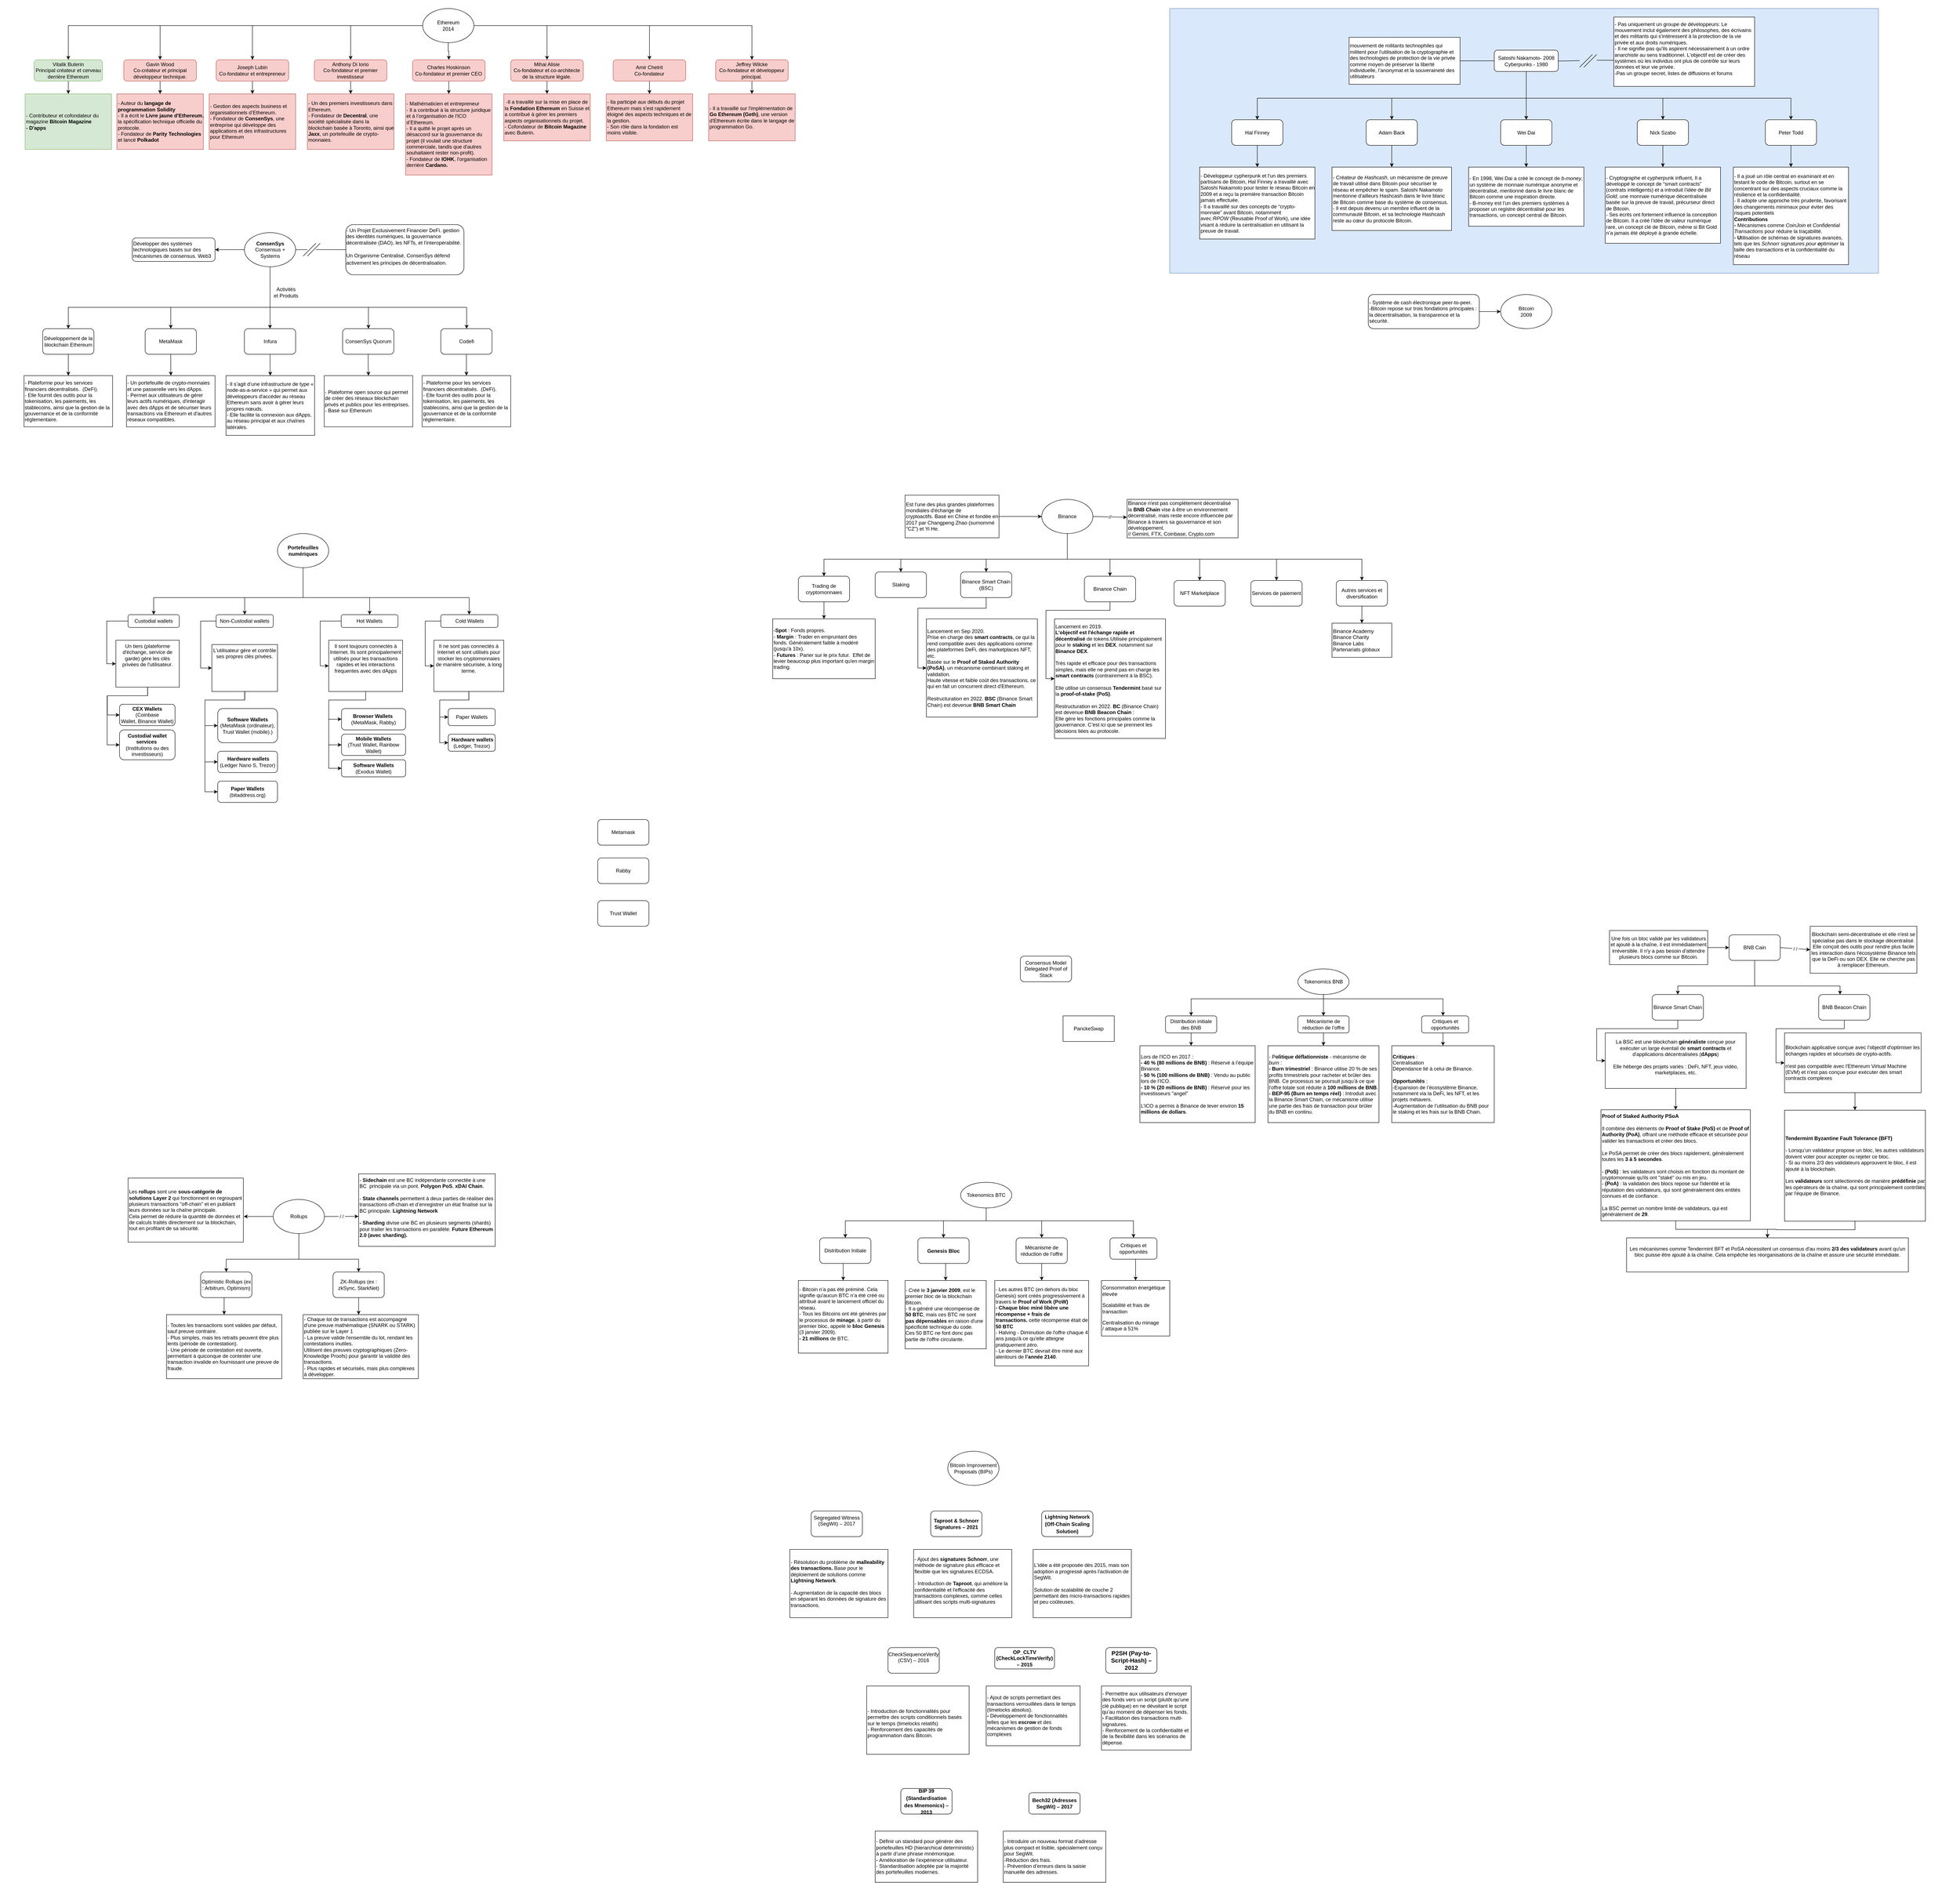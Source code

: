 <mxfile version="25.0.3">
  <diagram name="Page-1" id="_voRB7Y6iMDA6GGgN8ft">
    <mxGraphModel dx="2233" dy="1388" grid="1" gridSize="10" guides="0" tooltips="1" connect="1" arrows="1" fold="1" page="1" pageScale="1" pageWidth="827" pageHeight="1169" math="0" shadow="0">
      <root>
        <mxCell id="0" />
        <mxCell id="1" parent="0" />
        <mxCell id="brHPKC-g--SUIAmpnRtD-19" value="" style="rounded=0;whiteSpace=wrap;html=1;strokeColor=none;" vertex="1" parent="1">
          <mxGeometry x="310" y="2760" width="970" height="570" as="geometry" />
        </mxCell>
        <mxCell id="M7vpgcogCTqzijaIfb5J-30" value="" style="rounded=0;whiteSpace=wrap;html=1;strokeColor=none;" parent="1" vertex="1">
          <mxGeometry x="2690" y="2300" width="890" height="390" as="geometry" />
        </mxCell>
        <mxCell id="M7vpgcogCTqzijaIfb5J-29" value="" style="rounded=0;whiteSpace=wrap;html=1;strokeColor=none;" parent="1" vertex="1">
          <mxGeometry x="1830" y="1190" width="1500" height="610" as="geometry" />
        </mxCell>
        <mxCell id="M7vpgcogCTqzijaIfb5J-21" value="" style="rounded=0;whiteSpace=wrap;html=1;strokeColor=none;" parent="1" vertex="1">
          <mxGeometry x="3750" y="2170" width="890" height="880" as="geometry" />
        </mxCell>
        <mxCell id="1MkHPFC1iVQuffIMI8So-28" value="" style="rounded=0;whiteSpace=wrap;html=1;strokeColor=none;" parent="1" vertex="1">
          <mxGeometry x="220" y="1220" width="1060" height="760" as="geometry" />
        </mxCell>
        <mxCell id="3sWl9bdjO9z3tYgHTGhD-47" value="" style="rounded=0;whiteSpace=wrap;html=1;strokeColor=#6c8ebf;fillColor=#dae8fc;" parent="1" vertex="1">
          <mxGeometry x="2790" y="60" width="1660" height="620" as="geometry" />
        </mxCell>
        <mxCell id="WtHiP-zUXW_M2bAxR0jx-71" value="" style="rounded=0;whiteSpace=wrap;html=1;strokeColor=none;" parent="1" vertex="1">
          <mxGeometry x="90" y="40" width="1860" height="440" as="geometry" />
        </mxCell>
        <mxCell id="WtHiP-zUXW_M2bAxR0jx-70" value="" style="rounded=0;whiteSpace=wrap;html=1;strokeColor=none;" parent="1" vertex="1">
          <mxGeometry x="50" y="540" width="1270" height="580" as="geometry" />
        </mxCell>
        <mxCell id="WtHiP-zUXW_M2bAxR0jx-74" style="edgeStyle=orthogonalEdgeStyle;rounded=0;orthogonalLoop=1;jettySize=auto;html=1;entryX=0.5;entryY=0;entryDx=0;entryDy=0;" parent="1" source="WtHiP-zUXW_M2bAxR0jx-1" target="WtHiP-zUXW_M2bAxR0jx-6" edge="1">
          <mxGeometry relative="1" as="geometry" />
        </mxCell>
        <mxCell id="WtHiP-zUXW_M2bAxR0jx-1" value="Vitalik Buterin&lt;br&gt;&lt;div&gt;Principal créateur et cerveau derrière Ethereum&lt;br&gt;&lt;/div&gt;" style="rounded=1;whiteSpace=wrap;html=1;fillColor=#d5e8d4;strokeColor=#82b366;" parent="1" vertex="1">
          <mxGeometry x="130" y="180" width="160" height="50" as="geometry" />
        </mxCell>
        <mxCell id="WtHiP-zUXW_M2bAxR0jx-21" style="edgeStyle=orthogonalEdgeStyle;rounded=0;orthogonalLoop=1;jettySize=auto;html=1;entryX=0.5;entryY=0;entryDx=0;entryDy=0;" parent="1" source="WtHiP-zUXW_M2bAxR0jx-2" target="WtHiP-zUXW_M2bAxR0jx-1" edge="1">
          <mxGeometry relative="1" as="geometry">
            <Array as="points">
              <mxPoint x="210" y="100" />
            </Array>
          </mxGeometry>
        </mxCell>
        <mxCell id="WtHiP-zUXW_M2bAxR0jx-22" style="edgeStyle=orthogonalEdgeStyle;rounded=0;orthogonalLoop=1;jettySize=auto;html=1;" parent="1" source="WtHiP-zUXW_M2bAxR0jx-2" target="WtHiP-zUXW_M2bAxR0jx-3" edge="1">
          <mxGeometry relative="1" as="geometry" />
        </mxCell>
        <mxCell id="WtHiP-zUXW_M2bAxR0jx-23" style="edgeStyle=orthogonalEdgeStyle;rounded=0;orthogonalLoop=1;jettySize=auto;html=1;" parent="1" source="WtHiP-zUXW_M2bAxR0jx-2" target="WtHiP-zUXW_M2bAxR0jx-7" edge="1">
          <mxGeometry relative="1" as="geometry" />
        </mxCell>
        <mxCell id="WtHiP-zUXW_M2bAxR0jx-24" style="edgeStyle=orthogonalEdgeStyle;rounded=0;orthogonalLoop=1;jettySize=auto;html=1;" parent="1" source="WtHiP-zUXW_M2bAxR0jx-2" target="WtHiP-zUXW_M2bAxR0jx-10" edge="1">
          <mxGeometry relative="1" as="geometry" />
        </mxCell>
        <mxCell id="WtHiP-zUXW_M2bAxR0jx-25" style="edgeStyle=orthogonalEdgeStyle;rounded=0;orthogonalLoop=1;jettySize=auto;html=1;" parent="1" source="WtHiP-zUXW_M2bAxR0jx-2" target="WtHiP-zUXW_M2bAxR0jx-15" edge="1">
          <mxGeometry relative="1" as="geometry" />
        </mxCell>
        <mxCell id="WtHiP-zUXW_M2bAxR0jx-26" style="edgeStyle=orthogonalEdgeStyle;rounded=0;orthogonalLoop=1;jettySize=auto;html=1;" parent="1" source="WtHiP-zUXW_M2bAxR0jx-2" target="WtHiP-zUXW_M2bAxR0jx-16" edge="1">
          <mxGeometry relative="1" as="geometry" />
        </mxCell>
        <mxCell id="WtHiP-zUXW_M2bAxR0jx-27" style="edgeStyle=orthogonalEdgeStyle;rounded=0;orthogonalLoop=1;jettySize=auto;html=1;" parent="1" source="WtHiP-zUXW_M2bAxR0jx-2" target="WtHiP-zUXW_M2bAxR0jx-18" edge="1">
          <mxGeometry relative="1" as="geometry" />
        </mxCell>
        <mxCell id="WtHiP-zUXW_M2bAxR0jx-28" style="edgeStyle=orthogonalEdgeStyle;rounded=0;orthogonalLoop=1;jettySize=auto;html=1;entryX=0.5;entryY=0;entryDx=0;entryDy=0;" parent="1" source="WtHiP-zUXW_M2bAxR0jx-2" target="WtHiP-zUXW_M2bAxR0jx-20" edge="1">
          <mxGeometry relative="1" as="geometry" />
        </mxCell>
        <mxCell id="WtHiP-zUXW_M2bAxR0jx-2" value="&lt;meta charset=&quot;utf-8&quot;&gt;&lt;span style=&quot;color: rgb(0, 0, 0); font-family: Helvetica; font-size: 12px; font-style: normal; font-variant-ligatures: normal; font-variant-caps: normal; font-weight: 400; letter-spacing: normal; orphans: 2; text-align: center; text-indent: 0px; text-transform: none; widows: 2; word-spacing: 0px; -webkit-text-stroke-width: 0px; white-space: normal; background-color: rgb(251, 251, 251); text-decoration-thickness: initial; text-decoration-style: initial; text-decoration-color: initial; display: inline !important; float: none;&quot;&gt;Ethereum&lt;/span&gt;&lt;div style=&quot;forced-color-adjust: none; color: rgb(0, 0, 0); font-family: Helvetica; font-size: 12px; font-style: normal; font-variant-ligatures: normal; font-variant-caps: normal; font-weight: 400; letter-spacing: normal; orphans: 2; text-align: center; text-indent: 0px; text-transform: none; widows: 2; word-spacing: 0px; -webkit-text-stroke-width: 0px; white-space: normal; background-color: rgb(251, 251, 251); text-decoration-thickness: initial; text-decoration-style: initial; text-decoration-color: initial;&quot;&gt;2014&lt;/div&gt;" style="ellipse;whiteSpace=wrap;html=1;" parent="1" vertex="1">
          <mxGeometry x="1040" y="60" width="120" height="80" as="geometry" />
        </mxCell>
        <mxCell id="WtHiP-zUXW_M2bAxR0jx-75" style="edgeStyle=orthogonalEdgeStyle;rounded=0;orthogonalLoop=1;jettySize=auto;html=1;entryX=0.5;entryY=0;entryDx=0;entryDy=0;" parent="1" source="WtHiP-zUXW_M2bAxR0jx-3" target="WtHiP-zUXW_M2bAxR0jx-4" edge="1">
          <mxGeometry relative="1" as="geometry" />
        </mxCell>
        <mxCell id="WtHiP-zUXW_M2bAxR0jx-3" value="Gavin Wood&lt;div&gt;Co-créateur et principal développeur technique.&lt;br&gt;&lt;/div&gt;" style="rounded=1;whiteSpace=wrap;html=1;fillColor=#f8cecc;strokeColor=#b85450;" parent="1" vertex="1">
          <mxGeometry x="340" y="180" width="170" height="50" as="geometry" />
        </mxCell>
        <mxCell id="WtHiP-zUXW_M2bAxR0jx-4" value="&lt;span style=&quot;background-color: initial;&quot;&gt;- Auteur du &lt;/span&gt;&lt;strong style=&quot;background-color: initial;&quot;&gt;langage de programmation Solidity&lt;/strong&gt;&lt;span style=&quot;background-color: initial;&quot;&gt;&amp;nbsp;&lt;/span&gt;&lt;br&gt;&lt;span style=&quot;background-color: initial;&quot;&gt;- Il a écrit le &lt;/span&gt;&lt;strong style=&quot;background-color: initial;&quot;&gt;Livre jaune d&#39;Ethereum&lt;/strong&gt;&lt;span style=&quot;background-color: initial;&quot;&gt;, la spécification technique officielle du protocole.&lt;/span&gt;&lt;div&gt;&lt;span style=&quot;background-color: initial;&quot;&gt;- Fondateur de&amp;nbsp;&lt;/span&gt;&lt;strong style=&quot;background-color: initial;&quot;&gt;Parity Technologies&lt;/strong&gt;&lt;span style=&quot;background-color: initial;&quot;&gt; et lancé &lt;/span&gt;&lt;strong style=&quot;background-color: initial;&quot;&gt;Polkadot&lt;/strong&gt;&lt;/div&gt;" style="rounded=0;whiteSpace=wrap;html=1;align=left;fillColor=#f8cecc;strokeColor=#b85450;" parent="1" vertex="1">
          <mxGeometry x="323.75" y="260" width="202.5" height="130" as="geometry" />
        </mxCell>
        <mxCell id="WtHiP-zUXW_M2bAxR0jx-6" value="- Contributeur et cofondateur du magazine&amp;nbsp;&lt;strong&gt;Bitcoin Magazine&lt;/strong&gt;&lt;div&gt;&lt;strong&gt;- D&#39;apps&lt;/strong&gt;&lt;/div&gt;" style="rounded=0;whiteSpace=wrap;html=1;align=left;fillColor=#d5e8d4;strokeColor=#82b366;" parent="1" vertex="1">
          <mxGeometry x="108.75" y="260" width="202.5" height="130" as="geometry" />
        </mxCell>
        <mxCell id="WtHiP-zUXW_M2bAxR0jx-29" style="edgeStyle=orthogonalEdgeStyle;rounded=0;orthogonalLoop=1;jettySize=auto;html=1;" parent="1" source="WtHiP-zUXW_M2bAxR0jx-7" target="WtHiP-zUXW_M2bAxR0jx-8" edge="1">
          <mxGeometry relative="1" as="geometry" />
        </mxCell>
        <mxCell id="WtHiP-zUXW_M2bAxR0jx-7" value="&lt;div&gt;Joseph Lubin&lt;br&gt;&lt;/div&gt;&lt;div&gt;Co-fondateur et entrepreneur&lt;br&gt;&lt;/div&gt;" style="rounded=1;whiteSpace=wrap;html=1;fillColor=#f8cecc;strokeColor=#b85450;" parent="1" vertex="1">
          <mxGeometry x="556.25" y="180" width="170" height="50" as="geometry" />
        </mxCell>
        <mxCell id="WtHiP-zUXW_M2bAxR0jx-8" value="- Gestion des aspects business et organisationnels d’Ethereum.&amp;nbsp;&lt;div&gt;- Fondateur de&amp;nbsp;&lt;strong&gt;ConsenSys&lt;/strong&gt;, une entreprise qui développe des applications et des infrastructures pour Ethereum&lt;br&gt;&lt;/div&gt;" style="rounded=0;whiteSpace=wrap;html=1;align=left;fillColor=#f8cecc;strokeColor=#b85450;" parent="1" vertex="1">
          <mxGeometry x="540" y="260" width="202.5" height="130" as="geometry" />
        </mxCell>
        <mxCell id="WtHiP-zUXW_M2bAxR0jx-9" value="&lt;div&gt;- Un des premiers investisseurs dans Ethereum.&lt;/div&gt;&lt;div&gt;- Fondateur de&amp;nbsp;&lt;strong&gt;Decentral&lt;/strong&gt;, une société spécialisée dans la blockchain basée à Toronto, ainsi que &lt;strong&gt;Jaxx&lt;/strong&gt;, un portefeuille de crypto-monnaies.&lt;br&gt;&lt;/div&gt;" style="rounded=0;whiteSpace=wrap;html=1;align=left;fillColor=#f8cecc;strokeColor=#b85450;" parent="1" vertex="1">
          <mxGeometry x="770" y="260" width="202.5" height="130" as="geometry" />
        </mxCell>
        <mxCell id="WtHiP-zUXW_M2bAxR0jx-76" style="edgeStyle=orthogonalEdgeStyle;rounded=0;orthogonalLoop=1;jettySize=auto;html=1;entryX=0.5;entryY=0;entryDx=0;entryDy=0;" parent="1" source="WtHiP-zUXW_M2bAxR0jx-10" target="WtHiP-zUXW_M2bAxR0jx-9" edge="1">
          <mxGeometry relative="1" as="geometry" />
        </mxCell>
        <mxCell id="WtHiP-zUXW_M2bAxR0jx-10" value="&lt;div&gt;Anthony Di Iorio&lt;/div&gt;&lt;div&gt;&lt;span style=&quot;background-color: initial;&quot;&gt;Co-fondateur et premier investisseur&lt;/span&gt;&lt;/div&gt;" style="rounded=1;whiteSpace=wrap;html=1;fillColor=#f8cecc;strokeColor=#b85450;" parent="1" vertex="1">
          <mxGeometry x="786.25" y="180" width="170" height="50" as="geometry" />
        </mxCell>
        <mxCell id="WtHiP-zUXW_M2bAxR0jx-11" value="&lt;div&gt;- Mathématicien et entrepreneur&lt;/div&gt;&lt;div&gt;- Il a contribué à la structure juridique et à l’organisation de l&#39;ICO d’Ethereum.&amp;nbsp;&lt;/div&gt;&lt;div&gt;- Il a quitté le projet après un désaccord sur la gouvernance du projet (il voulait une structure commerciale, tandis que d&#39;autres souhaitaient rester non-profit).&amp;nbsp;&lt;/div&gt;&lt;div&gt;- Fondateur de&amp;nbsp;&lt;strong&gt;IOHK&lt;/strong&gt;, l&#39;organisation derrière &lt;strong&gt;Cardano.&lt;/strong&gt;&lt;br&gt;&lt;/div&gt;" style="rounded=0;whiteSpace=wrap;html=1;align=left;fillColor=#f8cecc;strokeColor=#b85450;" parent="1" vertex="1">
          <mxGeometry x="1000" y="260" width="202.5" height="190" as="geometry" />
        </mxCell>
        <mxCell id="WtHiP-zUXW_M2bAxR0jx-13" value="&lt;div&gt;&amp;nbsp;-Il a travaillé sur la mise en place de la &lt;strong&gt;Fondation Ethereum&lt;/strong&gt; en Suisse et a contribué à gérer les premiers aspects organisationnels du projet.&amp;nbsp;&lt;/div&gt;&lt;div&gt;- Cofondateur de &lt;strong&gt;Bitcoin Magazine&lt;/strong&gt; avec Buterin.&lt;br&gt;&lt;/div&gt;" style="rounded=0;whiteSpace=wrap;html=1;align=left;fillColor=#f8cecc;strokeColor=#b85450;" parent="1" vertex="1">
          <mxGeometry x="1230" y="260" width="202.5" height="110" as="geometry" />
        </mxCell>
        <mxCell id="WtHiP-zUXW_M2bAxR0jx-77" style="edgeStyle=orthogonalEdgeStyle;rounded=0;orthogonalLoop=1;jettySize=auto;html=1;entryX=0.5;entryY=0;entryDx=0;entryDy=0;" parent="1" source="WtHiP-zUXW_M2bAxR0jx-15" target="WtHiP-zUXW_M2bAxR0jx-11" edge="1">
          <mxGeometry relative="1" as="geometry" />
        </mxCell>
        <mxCell id="WtHiP-zUXW_M2bAxR0jx-15" value="&lt;div&gt;&lt;span style=&quot;background-color: initial;&quot;&gt;Charles Hoskinson&lt;/span&gt;&lt;/div&gt;&lt;div&gt;&lt;span style=&quot;background-color: initial;&quot;&gt;Co-fondateur et premier CEO&lt;/span&gt;&lt;br&gt;&lt;/div&gt;" style="rounded=1;whiteSpace=wrap;html=1;fillColor=#f8cecc;strokeColor=#b85450;" parent="1" vertex="1">
          <mxGeometry x="1016.25" y="180" width="170" height="50" as="geometry" />
        </mxCell>
        <mxCell id="WtHiP-zUXW_M2bAxR0jx-78" style="edgeStyle=orthogonalEdgeStyle;rounded=0;orthogonalLoop=1;jettySize=auto;html=1;entryX=0.5;entryY=0;entryDx=0;entryDy=0;" parent="1" source="WtHiP-zUXW_M2bAxR0jx-16" target="WtHiP-zUXW_M2bAxR0jx-13" edge="1">
          <mxGeometry relative="1" as="geometry" />
        </mxCell>
        <mxCell id="WtHiP-zUXW_M2bAxR0jx-16" value="&lt;div&gt;&lt;span style=&quot;background-color: initial;&quot;&gt;Mihai Alisie&lt;/span&gt;&lt;/div&gt;&lt;div&gt;Co-fondateur et co-architecte de la structure légale.&lt;br&gt;&lt;/div&gt;" style="rounded=1;whiteSpace=wrap;html=1;fillColor=#f8cecc;strokeColor=#b85450;" parent="1" vertex="1">
          <mxGeometry x="1246.25" y="180" width="170" height="50" as="geometry" />
        </mxCell>
        <mxCell id="WtHiP-zUXW_M2bAxR0jx-17" value="&lt;div&gt;- Ila participé aux débuts du projet Ethereum mais s&#39;est rapidement éloigné des aspects techniques et de la gestion.&amp;nbsp;&lt;/div&gt;&lt;div&gt;- Son rôle dans la fondation est moins visible.&lt;br&gt;&lt;/div&gt;" style="rounded=0;whiteSpace=wrap;html=1;align=left;fillColor=#f8cecc;strokeColor=#b85450;" parent="1" vertex="1">
          <mxGeometry x="1470" y="260" width="202.5" height="110" as="geometry" />
        </mxCell>
        <mxCell id="WtHiP-zUXW_M2bAxR0jx-79" style="edgeStyle=orthogonalEdgeStyle;rounded=0;orthogonalLoop=1;jettySize=auto;html=1;entryX=0.5;entryY=0;entryDx=0;entryDy=0;" parent="1" source="WtHiP-zUXW_M2bAxR0jx-18" target="WtHiP-zUXW_M2bAxR0jx-17" edge="1">
          <mxGeometry relative="1" as="geometry" />
        </mxCell>
        <mxCell id="WtHiP-zUXW_M2bAxR0jx-18" value="&lt;div&gt;&lt;span style=&quot;background-color: initial;&quot;&gt;Amir Chetrit&lt;/span&gt;&lt;/div&gt;&lt;div&gt;&lt;span style=&quot;background-color: initial;&quot;&gt;Co-fondateur&lt;/span&gt;&lt;br&gt;&lt;/div&gt;" style="rounded=1;whiteSpace=wrap;html=1;fillColor=#f8cecc;strokeColor=#b85450;" parent="1" vertex="1">
          <mxGeometry x="1486.25" y="180" width="170" height="50" as="geometry" />
        </mxCell>
        <mxCell id="WtHiP-zUXW_M2bAxR0jx-19" value="&lt;div&gt;- Il a travaillé sur l&#39;implémentation de &lt;strong&gt;Go Ethereum (Geth)&lt;/strong&gt;, une version d&#39;Ethereum écrite dans le langage de programmation Go.&amp;nbsp;&lt;/div&gt;" style="rounded=0;whiteSpace=wrap;html=1;align=left;fillColor=#f8cecc;strokeColor=#b85450;" parent="1" vertex="1">
          <mxGeometry x="1710" y="260" width="202.5" height="110" as="geometry" />
        </mxCell>
        <mxCell id="WtHiP-zUXW_M2bAxR0jx-80" style="edgeStyle=orthogonalEdgeStyle;rounded=0;orthogonalLoop=1;jettySize=auto;html=1;entryX=0.5;entryY=0;entryDx=0;entryDy=0;" parent="1" source="WtHiP-zUXW_M2bAxR0jx-20" target="WtHiP-zUXW_M2bAxR0jx-19" edge="1">
          <mxGeometry relative="1" as="geometry" />
        </mxCell>
        <mxCell id="WtHiP-zUXW_M2bAxR0jx-20" value="&lt;div&gt;Jeffrey Wilcke&lt;br&gt;&lt;/div&gt;&lt;div&gt;Co-fondateur et développeur principal.&lt;br&gt;&lt;/div&gt;" style="rounded=1;whiteSpace=wrap;html=1;fillColor=#f8cecc;strokeColor=#b85450;" parent="1" vertex="1">
          <mxGeometry x="1726.25" y="180" width="170" height="50" as="geometry" />
        </mxCell>
        <mxCell id="WtHiP-zUXW_M2bAxR0jx-32" style="edgeStyle=orthogonalEdgeStyle;rounded=0;orthogonalLoop=1;jettySize=auto;html=1;entryX=1;entryY=0.5;entryDx=0;entryDy=0;" parent="1" source="WtHiP-zUXW_M2bAxR0jx-30" target="WtHiP-zUXW_M2bAxR0jx-31" edge="1">
          <mxGeometry relative="1" as="geometry" />
        </mxCell>
        <mxCell id="WtHiP-zUXW_M2bAxR0jx-39" style="edgeStyle=orthogonalEdgeStyle;rounded=0;orthogonalLoop=1;jettySize=auto;html=1;" parent="1" source="WtHiP-zUXW_M2bAxR0jx-30" target="WtHiP-zUXW_M2bAxR0jx-36" edge="1">
          <mxGeometry relative="1" as="geometry" />
        </mxCell>
        <mxCell id="WtHiP-zUXW_M2bAxR0jx-44" style="edgeStyle=orthogonalEdgeStyle;rounded=0;orthogonalLoop=1;jettySize=auto;html=1;exitX=0.5;exitY=1;exitDx=0;exitDy=0;" parent="1" source="WtHiP-zUXW_M2bAxR0jx-30" target="WtHiP-zUXW_M2bAxR0jx-37" edge="1">
          <mxGeometry relative="1" as="geometry">
            <Array as="points">
              <mxPoint x="682" y="760" />
              <mxPoint x="913" y="760" />
            </Array>
          </mxGeometry>
        </mxCell>
        <mxCell id="WtHiP-zUXW_M2bAxR0jx-46" style="edgeStyle=orthogonalEdgeStyle;rounded=0;orthogonalLoop=1;jettySize=auto;html=1;entryX=0.5;entryY=0;entryDx=0;entryDy=0;exitX=0.5;exitY=1;exitDx=0;exitDy=0;" parent="1" source="WtHiP-zUXW_M2bAxR0jx-30" target="WtHiP-zUXW_M2bAxR0jx-35" edge="1">
          <mxGeometry relative="1" as="geometry">
            <Array as="points">
              <mxPoint x="682" y="760" />
              <mxPoint x="450" y="760" />
            </Array>
          </mxGeometry>
        </mxCell>
        <mxCell id="WtHiP-zUXW_M2bAxR0jx-47" style="edgeStyle=orthogonalEdgeStyle;rounded=0;orthogonalLoop=1;jettySize=auto;html=1;exitX=0.5;exitY=1;exitDx=0;exitDy=0;" parent="1" source="WtHiP-zUXW_M2bAxR0jx-30" target="WtHiP-zUXW_M2bAxR0jx-34" edge="1">
          <mxGeometry relative="1" as="geometry">
            <Array as="points">
              <mxPoint x="682" y="760" />
              <mxPoint x="210" y="760" />
            </Array>
          </mxGeometry>
        </mxCell>
        <mxCell id="WtHiP-zUXW_M2bAxR0jx-49" style="edgeStyle=orthogonalEdgeStyle;rounded=0;orthogonalLoop=1;jettySize=auto;html=1;exitX=0.5;exitY=1;exitDx=0;exitDy=0;" parent="1" source="WtHiP-zUXW_M2bAxR0jx-30" target="WtHiP-zUXW_M2bAxR0jx-38" edge="1">
          <mxGeometry relative="1" as="geometry">
            <Array as="points">
              <mxPoint x="682" y="760" />
              <mxPoint x="1143" y="760" />
            </Array>
          </mxGeometry>
        </mxCell>
        <mxCell id="WtHiP-zUXW_M2bAxR0jx-30" value="&lt;b&gt;ConsenSys&lt;/b&gt;&lt;div&gt;Consensus + Systems&lt;/div&gt;" style="ellipse;whiteSpace=wrap;html=1;" parent="1" vertex="1">
          <mxGeometry x="622.5" y="585" width="120" height="80" as="geometry" />
        </mxCell>
        <mxCell id="WtHiP-zUXW_M2bAxR0jx-31" value="Développer des systèmes technologiques basés sur des mécanismes de consensus. Web3" style="rounded=1;whiteSpace=wrap;html=1;align=left;" parent="1" vertex="1">
          <mxGeometry x="360" y="597.5" width="193.75" height="55" as="geometry" />
        </mxCell>
        <mxCell id="WtHiP-zUXW_M2bAxR0jx-54" style="edgeStyle=orthogonalEdgeStyle;rounded=0;orthogonalLoop=1;jettySize=auto;html=1;" parent="1" source="WtHiP-zUXW_M2bAxR0jx-34" target="WtHiP-zUXW_M2bAxR0jx-53" edge="1">
          <mxGeometry relative="1" as="geometry" />
        </mxCell>
        <mxCell id="WtHiP-zUXW_M2bAxR0jx-34" value="&lt;meta charset=&quot;utf-8&quot;&gt;Développement de la blockchain Ethereum" style="rounded=1;whiteSpace=wrap;html=1;" parent="1" vertex="1">
          <mxGeometry x="150" y="810" width="120" height="60" as="geometry" />
        </mxCell>
        <mxCell id="WtHiP-zUXW_M2bAxR0jx-55" style="edgeStyle=orthogonalEdgeStyle;rounded=0;orthogonalLoop=1;jettySize=auto;html=1;" parent="1" source="WtHiP-zUXW_M2bAxR0jx-35" target="WtHiP-zUXW_M2bAxR0jx-52" edge="1">
          <mxGeometry relative="1" as="geometry" />
        </mxCell>
        <mxCell id="WtHiP-zUXW_M2bAxR0jx-35" value="MetaMask" style="rounded=1;whiteSpace=wrap;html=1;" parent="1" vertex="1">
          <mxGeometry x="390" y="810" width="120" height="60" as="geometry" />
        </mxCell>
        <mxCell id="WtHiP-zUXW_M2bAxR0jx-56" style="edgeStyle=orthogonalEdgeStyle;rounded=0;orthogonalLoop=1;jettySize=auto;html=1;" parent="1" source="WtHiP-zUXW_M2bAxR0jx-36" target="WtHiP-zUXW_M2bAxR0jx-51" edge="1">
          <mxGeometry relative="1" as="geometry" />
        </mxCell>
        <mxCell id="WtHiP-zUXW_M2bAxR0jx-36" value="Infura" style="rounded=1;whiteSpace=wrap;html=1;" parent="1" vertex="1">
          <mxGeometry x="622.5" y="810" width="120" height="60" as="geometry" />
        </mxCell>
        <mxCell id="WtHiP-zUXW_M2bAxR0jx-57" style="edgeStyle=orthogonalEdgeStyle;rounded=0;orthogonalLoop=1;jettySize=auto;html=1;" parent="1" source="WtHiP-zUXW_M2bAxR0jx-37" target="WtHiP-zUXW_M2bAxR0jx-50" edge="1">
          <mxGeometry relative="1" as="geometry" />
        </mxCell>
        <mxCell id="WtHiP-zUXW_M2bAxR0jx-37" value="ConsenSys Quorum" style="rounded=1;whiteSpace=wrap;html=1;" parent="1" vertex="1">
          <mxGeometry x="852.5" y="810" width="120" height="60" as="geometry" />
        </mxCell>
        <mxCell id="WtHiP-zUXW_M2bAxR0jx-58" style="edgeStyle=orthogonalEdgeStyle;rounded=0;orthogonalLoop=1;jettySize=auto;html=1;" parent="1" source="WtHiP-zUXW_M2bAxR0jx-38" target="WtHiP-zUXW_M2bAxR0jx-48" edge="1">
          <mxGeometry relative="1" as="geometry" />
        </mxCell>
        <mxCell id="WtHiP-zUXW_M2bAxR0jx-38" value="Codefi" style="rounded=1;whiteSpace=wrap;html=1;" parent="1" vertex="1">
          <mxGeometry x="1082.5" y="810" width="120" height="60" as="geometry" />
        </mxCell>
        <mxCell id="WtHiP-zUXW_M2bAxR0jx-48" value="- Plateforme pour les services financiers décentralisés.&amp;nbsp;&amp;nbsp;(DeFi).&lt;div&gt;- Elle fournit des outils pour la tokenisation, les paiements, les stablecoins, ainsi que la gestion de la gouvernance et de la conformité réglementaire.&lt;/div&gt;" style="rounded=0;whiteSpace=wrap;html=1;align=left;" parent="1" vertex="1">
          <mxGeometry x="1038.75" y="920" width="207.5" height="120" as="geometry" />
        </mxCell>
        <mxCell id="WtHiP-zUXW_M2bAxR0jx-50" value="- Plateforme open source qui permet de créer des réseaux blockchain privés et publics pour les entreprises.&lt;div&gt;- Basé sur Ethereum&lt;/div&gt;" style="rounded=0;whiteSpace=wrap;html=1;align=left;" parent="1" vertex="1">
          <mxGeometry x="809.38" y="920" width="207.5" height="120" as="geometry" />
        </mxCell>
        <mxCell id="WtHiP-zUXW_M2bAxR0jx-51" value="- Il s’agit d’une infrastructure de type « node-as-a-service » qui permet aux développeurs d&#39;accéder au réseau Ethereum sans avoir à gérer leurs propres nœuds.&amp;nbsp;&lt;div&gt;- Elle facilite la connexion aux dApps, au réseau principal et aux chaînes latérales.&lt;br&gt;&lt;/div&gt;" style="rounded=0;whiteSpace=wrap;html=1;align=left;" parent="1" vertex="1">
          <mxGeometry x="579.38" y="920" width="207.5" height="140" as="geometry" />
        </mxCell>
        <mxCell id="WtHiP-zUXW_M2bAxR0jx-52" value="- Un portefeuille de crypto-monnaies et une passerelle vers les dApps.&lt;div&gt;- Permet aux utilisateurs de gérer leurs actifs numériques, d&#39;interagir avec des dApps et de sécuriser leurs transactions via Ethereum et d&#39;autres réseaux compatibles.&lt;br&gt;&lt;/div&gt;" style="rounded=0;whiteSpace=wrap;html=1;align=left;" parent="1" vertex="1">
          <mxGeometry x="346.25" y="920" width="207.5" height="120" as="geometry" />
        </mxCell>
        <mxCell id="WtHiP-zUXW_M2bAxR0jx-53" value="- Plateforme pour les services financiers décentralisés.&amp;nbsp;&amp;nbsp;(DeFi).&lt;div&gt;- Elle fournit des outils pour la tokenisation, les paiements, les stablecoins, ainsi que la gestion de la gouvernance et de la conformité réglementaire.&lt;/div&gt;" style="rounded=0;whiteSpace=wrap;html=1;align=left;" parent="1" vertex="1">
          <mxGeometry x="106.25" y="920" width="207.5" height="120" as="geometry" />
        </mxCell>
        <mxCell id="WtHiP-zUXW_M2bAxR0jx-65" value="&lt;div&gt;&lt;div style=&quot;text-align: left;&quot;&gt;- Un Projet Exclusivement Financier DeFi.&amp;nbsp;&lt;span style=&quot;background-color: initial;&quot;&gt;gestion des&amp;nbsp;&lt;/span&gt;&lt;span style=&quot;background-color: initial;&quot;&gt;identités numériques&lt;/span&gt;&lt;span style=&quot;background-color: initial;&quot;&gt;, la&amp;nbsp;&lt;/span&gt;&lt;span style=&quot;background-color: initial;&quot;&gt;gouvernance décentralisée (DAO)&lt;/span&gt;&lt;span style=&quot;background-color: initial;&quot;&gt;, les&amp;nbsp;&lt;/span&gt;&lt;span style=&quot;background-color: initial;&quot;&gt;NFTs&lt;/span&gt;&lt;span style=&quot;background-color: initial;&quot;&gt;, et l&#39;&lt;/span&gt;&lt;span style=&quot;background-color: initial;&quot;&gt;interopérabilité&lt;/span&gt;&lt;span style=&quot;background-color: initial;&quot;&gt;.&lt;/span&gt;&lt;/div&gt;&lt;div&gt;&lt;h3 style=&quot;text-align: left;&quot;&gt;&lt;font style=&quot;font-size: 12px; font-weight: normal;&quot;&gt;Un Organisme Centralisé,&amp;nbsp;&lt;span style=&quot;background-color: initial;&quot;&gt;ConsenSys défend activement les principes de&amp;nbsp;&lt;/span&gt;&lt;span style=&quot;background-color: initial;&quot;&gt;décentralisation.&lt;/span&gt;&lt;/font&gt;&lt;/h3&gt;&lt;/div&gt;&lt;/div&gt;" style="rounded=1;whiteSpace=wrap;html=1;" parent="1" vertex="1">
          <mxGeometry x="860" y="566.25" width="276.75" height="117.5" as="geometry" />
        </mxCell>
        <mxCell id="WtHiP-zUXW_M2bAxR0jx-67" value="" style="group" parent="1" vertex="1" connectable="0">
          <mxGeometry x="760" y="610" width="40" height="30" as="geometry" />
        </mxCell>
        <mxCell id="WtHiP-zUXW_M2bAxR0jx-68" value="" style="group" parent="WtHiP-zUXW_M2bAxR0jx-67" vertex="1" connectable="0">
          <mxGeometry width="40" height="30" as="geometry" />
        </mxCell>
        <mxCell id="WtHiP-zUXW_M2bAxR0jx-60" value="" style="endArrow=none;html=1;rounded=0;exitX=1;exitY=0.5;exitDx=0;exitDy=0;" parent="WtHiP-zUXW_M2bAxR0jx-68" source="WtHiP-zUXW_M2bAxR0jx-30" edge="1">
          <mxGeometry width="50" height="50" relative="1" as="geometry">
            <mxPoint x="-30" y="200" as="sourcePoint" />
            <mxPoint x="10" y="15" as="targetPoint" />
          </mxGeometry>
        </mxCell>
        <mxCell id="WtHiP-zUXW_M2bAxR0jx-61" value="" style="endArrow=none;html=1;rounded=0;" parent="WtHiP-zUXW_M2bAxR0jx-68" edge="1">
          <mxGeometry width="50" height="50" relative="1" as="geometry">
            <mxPoint y="30" as="sourcePoint" />
            <mxPoint x="30" as="targetPoint" />
          </mxGeometry>
        </mxCell>
        <mxCell id="WtHiP-zUXW_M2bAxR0jx-62" value="" style="endArrow=none;html=1;rounded=0;" parent="WtHiP-zUXW_M2bAxR0jx-68" edge="1">
          <mxGeometry width="50" height="50" relative="1" as="geometry">
            <mxPoint x="10" y="30" as="sourcePoint" />
            <mxPoint x="40" as="targetPoint" />
          </mxGeometry>
        </mxCell>
        <mxCell id="WtHiP-zUXW_M2bAxR0jx-63" value="" style="endArrow=none;html=1;rounded=0;exitX=1;exitY=0.5;exitDx=0;exitDy=0;entryX=0;entryY=0.5;entryDx=0;entryDy=0;" parent="WtHiP-zUXW_M2bAxR0jx-68" target="WtHiP-zUXW_M2bAxR0jx-65" edge="1">
          <mxGeometry width="50" height="50" relative="1" as="geometry">
            <mxPoint x="30" y="14.74" as="sourcePoint" />
            <mxPoint x="80" y="13.75" as="targetPoint" />
          </mxGeometry>
        </mxCell>
        <mxCell id="WtHiP-zUXW_M2bAxR0jx-69" value="Activités et Produits" style="text;html=1;align=center;verticalAlign=middle;whiteSpace=wrap;rounded=0;" parent="1" vertex="1">
          <mxGeometry x="690" y="710" width="60" height="30" as="geometry" />
        </mxCell>
        <mxCell id="3sWl9bdjO9z3tYgHTGhD-1" value="Bitcoin&lt;div&gt;2009&lt;/div&gt;" style="ellipse;whiteSpace=wrap;html=1;" parent="1" vertex="1">
          <mxGeometry x="3565" y="730" width="120" height="80" as="geometry" />
        </mxCell>
        <mxCell id="3sWl9bdjO9z3tYgHTGhD-26" style="edgeStyle=orthogonalEdgeStyle;rounded=0;orthogonalLoop=1;jettySize=auto;html=1;" parent="1" source="3sWl9bdjO9z3tYgHTGhD-2" target="3sWl9bdjO9z3tYgHTGhD-8" edge="1">
          <mxGeometry relative="1" as="geometry" />
        </mxCell>
        <mxCell id="3sWl9bdjO9z3tYgHTGhD-27" style="edgeStyle=orthogonalEdgeStyle;rounded=0;orthogonalLoop=1;jettySize=auto;html=1;" parent="1" source="3sWl9bdjO9z3tYgHTGhD-2" target="3sWl9bdjO9z3tYgHTGhD-7" edge="1">
          <mxGeometry relative="1" as="geometry">
            <Array as="points">
              <mxPoint x="3625" y="270" />
              <mxPoint x="3310" y="270" />
            </Array>
          </mxGeometry>
        </mxCell>
        <mxCell id="3sWl9bdjO9z3tYgHTGhD-28" style="edgeStyle=orthogonalEdgeStyle;rounded=0;orthogonalLoop=1;jettySize=auto;html=1;" parent="1" source="3sWl9bdjO9z3tYgHTGhD-2" target="3sWl9bdjO9z3tYgHTGhD-5" edge="1">
          <mxGeometry relative="1" as="geometry">
            <Array as="points">
              <mxPoint x="3625" y="270" />
              <mxPoint x="2995" y="270" />
            </Array>
          </mxGeometry>
        </mxCell>
        <mxCell id="3sWl9bdjO9z3tYgHTGhD-29" style="edgeStyle=orthogonalEdgeStyle;rounded=0;orthogonalLoop=1;jettySize=auto;html=1;" parent="1" source="3sWl9bdjO9z3tYgHTGhD-2" target="3sWl9bdjO9z3tYgHTGhD-9" edge="1">
          <mxGeometry relative="1" as="geometry">
            <Array as="points">
              <mxPoint x="3625" y="270" />
              <mxPoint x="3945" y="270" />
            </Array>
          </mxGeometry>
        </mxCell>
        <mxCell id="3sWl9bdjO9z3tYgHTGhD-30" style="edgeStyle=orthogonalEdgeStyle;rounded=0;orthogonalLoop=1;jettySize=auto;html=1;" parent="1" source="3sWl9bdjO9z3tYgHTGhD-2" target="3sWl9bdjO9z3tYgHTGhD-21" edge="1">
          <mxGeometry relative="1" as="geometry">
            <Array as="points">
              <mxPoint x="3625" y="270" />
              <mxPoint x="4245" y="270" />
            </Array>
          </mxGeometry>
        </mxCell>
        <mxCell id="3sWl9bdjO9z3tYgHTGhD-32" style="edgeStyle=orthogonalEdgeStyle;rounded=0;orthogonalLoop=1;jettySize=auto;html=1;endArrow=none;endFill=0;" parent="1" source="3sWl9bdjO9z3tYgHTGhD-2" target="3sWl9bdjO9z3tYgHTGhD-31" edge="1">
          <mxGeometry relative="1" as="geometry" />
        </mxCell>
        <mxCell id="3sWl9bdjO9z3tYgHTGhD-2" value="Satoshi Nakamoto- 2008&lt;div&gt;Cyberpunks -&amp;nbsp;&lt;span style=&quot;background-color: initial;&quot;&gt;1980&lt;/span&gt;&lt;/div&gt;" style="rounded=1;whiteSpace=wrap;html=1;" parent="1" vertex="1">
          <mxGeometry x="3550" y="157.5" width="150" height="50" as="geometry" />
        </mxCell>
        <mxCell id="3sWl9bdjO9z3tYgHTGhD-4" style="edgeStyle=orthogonalEdgeStyle;rounded=0;orthogonalLoop=1;jettySize=auto;html=1;entryX=0;entryY=0.5;entryDx=0;entryDy=0;" parent="1" source="3sWl9bdjO9z3tYgHTGhD-3" target="3sWl9bdjO9z3tYgHTGhD-1" edge="1">
          <mxGeometry relative="1" as="geometry" />
        </mxCell>
        <mxCell id="3sWl9bdjO9z3tYgHTGhD-3" value="- Système de cash électronique peer-to-peer.&lt;div&gt;-&lt;span style=&quot;background-color: initial;&quot;&gt;Bitcoin repose sur trois fondations principales : la décentralisation, la transparence et la sécurité.&lt;/span&gt;&lt;/div&gt;" style="rounded=1;whiteSpace=wrap;html=1;align=left;" parent="1" vertex="1">
          <mxGeometry x="3255" y="730" width="260" height="80" as="geometry" />
        </mxCell>
        <mxCell id="3sWl9bdjO9z3tYgHTGhD-16" style="edgeStyle=orthogonalEdgeStyle;rounded=0;orthogonalLoop=1;jettySize=auto;html=1;entryX=0.5;entryY=0;entryDx=0;entryDy=0;" parent="1" source="3sWl9bdjO9z3tYgHTGhD-5" target="3sWl9bdjO9z3tYgHTGhD-15" edge="1">
          <mxGeometry relative="1" as="geometry" />
        </mxCell>
        <mxCell id="3sWl9bdjO9z3tYgHTGhD-5" value="Hal Finney" style="rounded=1;whiteSpace=wrap;html=1;" parent="1" vertex="1">
          <mxGeometry x="2935" y="320.5" width="120" height="60" as="geometry" />
        </mxCell>
        <mxCell id="3sWl9bdjO9z3tYgHTGhD-20" style="edgeStyle=orthogonalEdgeStyle;rounded=0;orthogonalLoop=1;jettySize=auto;html=1;" parent="1" source="3sWl9bdjO9z3tYgHTGhD-7" target="3sWl9bdjO9z3tYgHTGhD-19" edge="1">
          <mxGeometry relative="1" as="geometry" />
        </mxCell>
        <mxCell id="3sWl9bdjO9z3tYgHTGhD-7" value="Adam Back" style="rounded=1;whiteSpace=wrap;html=1;" parent="1" vertex="1">
          <mxGeometry x="3250" y="320.5" width="120" height="60" as="geometry" />
        </mxCell>
        <mxCell id="3sWl9bdjO9z3tYgHTGhD-17" style="edgeStyle=orthogonalEdgeStyle;rounded=0;orthogonalLoop=1;jettySize=auto;html=1;" parent="1" source="3sWl9bdjO9z3tYgHTGhD-8" target="3sWl9bdjO9z3tYgHTGhD-13" edge="1">
          <mxGeometry relative="1" as="geometry" />
        </mxCell>
        <mxCell id="3sWl9bdjO9z3tYgHTGhD-8" value="Wei Dai" style="rounded=1;whiteSpace=wrap;html=1;" parent="1" vertex="1">
          <mxGeometry x="3565" y="320.5" width="120" height="60" as="geometry" />
        </mxCell>
        <mxCell id="3sWl9bdjO9z3tYgHTGhD-18" style="edgeStyle=orthogonalEdgeStyle;rounded=0;orthogonalLoop=1;jettySize=auto;html=1;" parent="1" source="3sWl9bdjO9z3tYgHTGhD-9" target="3sWl9bdjO9z3tYgHTGhD-14" edge="1">
          <mxGeometry relative="1" as="geometry" />
        </mxCell>
        <mxCell id="3sWl9bdjO9z3tYgHTGhD-9" value="Nick Szabo" style="rounded=1;whiteSpace=wrap;html=1;" parent="1" vertex="1">
          <mxGeometry x="3885" y="320.5" width="120" height="60" as="geometry" />
        </mxCell>
        <mxCell id="3sWl9bdjO9z3tYgHTGhD-13" value="&lt;span style=&quot;forced-color-adjust: none; color: rgb(0, 0, 0); font-family: Helvetica; font-size: 12px; font-style: normal; font-variant-ligatures: normal; font-variant-caps: normal; font-weight: 400; letter-spacing: normal; orphans: 2; text-indent: 0px; text-transform: none; widows: 2; word-spacing: 0px; -webkit-text-stroke-width: 0px; white-space: normal; background-color: initial; text-decoration-thickness: initial; text-decoration-style: initial; text-decoration-color: initial;&quot;&gt;- En 1998, Wei Dai a créé le concept de&lt;span&gt;&amp;nbsp;&lt;/span&gt;&lt;/span&gt;&lt;em style=&quot;forced-color-adjust: none; color: rgb(0, 0, 0); font-family: Helvetica; font-size: 12px; font-variant-ligatures: normal; font-variant-caps: normal; font-weight: 400; letter-spacing: normal; orphans: 2; text-indent: 0px; text-transform: none; widows: 2; word-spacing: 0px; -webkit-text-stroke-width: 0px; white-space: normal; background-color: initial; text-decoration-thickness: initial; text-decoration-style: initial; text-decoration-color: initial;&quot;&gt;b-money&lt;/em&gt;&lt;span style=&quot;forced-color-adjust: none; color: rgb(0, 0, 0); font-family: Helvetica; font-size: 12px; font-style: normal; font-variant-ligatures: normal; font-variant-caps: normal; font-weight: 400; letter-spacing: normal; orphans: 2; text-indent: 0px; text-transform: none; widows: 2; word-spacing: 0px; -webkit-text-stroke-width: 0px; white-space: normal; background-color: initial; text-decoration-thickness: initial; text-decoration-style: initial; text-decoration-color: initial;&quot;&gt;, un système de monnaie numérique anonyme et décentralisé, mentionné dans le livre blanc de Bitcoin comme une inspiration directe.&lt;/span&gt;&lt;br style=&quot;forced-color-adjust: none; color: rgb(0, 0, 0); font-family: Helvetica; font-size: 12px; font-style: normal; font-variant-ligatures: normal; font-variant-caps: normal; font-weight: 400; letter-spacing: normal; orphans: 2; text-indent: 0px; text-transform: none; widows: 2; word-spacing: 0px; -webkit-text-stroke-width: 0px; white-space: normal; background-color: rgb(251, 251, 251); text-decoration-thickness: initial; text-decoration-style: initial; text-decoration-color: initial;&quot;&gt;&lt;span style=&quot;forced-color-adjust: none; color: rgb(0, 0, 0); font-family: Helvetica; font-size: 12px; font-style: normal; font-variant-ligatures: normal; font-variant-caps: normal; font-weight: 400; letter-spacing: normal; orphans: 2; text-indent: 0px; text-transform: none; widows: 2; word-spacing: 0px; -webkit-text-stroke-width: 0px; white-space: normal; background-color: initial; text-decoration-thickness: initial; text-decoration-style: initial; text-decoration-color: initial;&quot;&gt;- B-money est l&#39;un des premiers systèmes à proposer un registre décentralisé pour les transactions, un concept central de Bitcoin.&amp;nbsp;&lt;/span&gt;" style="rounded=0;whiteSpace=wrap;html=1;align=left;" parent="1" vertex="1">
          <mxGeometry x="3490" y="431.5" width="270" height="138.5" as="geometry" />
        </mxCell>
        <mxCell id="3sWl9bdjO9z3tYgHTGhD-14" value="&lt;span style=&quot;forced-color-adjust: none; color: rgb(0, 0, 0); font-family: Helvetica; font-size: 12px; font-style: normal; font-variant-ligatures: normal; font-variant-caps: normal; font-weight: 400; letter-spacing: normal; orphans: 2; text-indent: 0px; text-transform: none; widows: 2; word-spacing: 0px; -webkit-text-stroke-width: 0px; white-space: normal; background-color: initial; text-decoration-thickness: initial; text-decoration-style: initial; text-decoration-color: initial;&quot;&gt;- Cryptographe et cypherpunk influent, Il a développé le concept de “smart contracts” (contrats intelligents) et a introduit l’idée de&lt;span&gt;&amp;nbsp;&lt;/span&gt;&lt;/span&gt;&lt;em style=&quot;forced-color-adjust: none; color: rgb(0, 0, 0); font-family: Helvetica; font-size: 12px; font-variant-ligatures: normal; font-variant-caps: normal; font-weight: 400; letter-spacing: normal; orphans: 2; text-indent: 0px; text-transform: none; widows: 2; word-spacing: 0px; -webkit-text-stroke-width: 0px; white-space: normal; background-color: initial; text-decoration-thickness: initial; text-decoration-style: initial; text-decoration-color: initial;&quot;&gt;Bit Gold&lt;/em&gt;&lt;span style=&quot;forced-color-adjust: none; color: rgb(0, 0, 0); font-family: Helvetica; font-size: 12px; font-style: normal; font-variant-ligatures: normal; font-variant-caps: normal; font-weight: 400; letter-spacing: normal; orphans: 2; text-indent: 0px; text-transform: none; widows: 2; word-spacing: 0px; -webkit-text-stroke-width: 0px; white-space: normal; background-color: initial; text-decoration-thickness: initial; text-decoration-style: initial; text-decoration-color: initial;&quot;&gt;, une monnaie numérique décentralisée basée sur la preuve de travail, précurseur direct de Bitcoin.&lt;/span&gt;&lt;br style=&quot;forced-color-adjust: none; color: rgb(0, 0, 0); font-family: Helvetica; font-size: 12px; font-style: normal; font-variant-ligatures: normal; font-variant-caps: normal; font-weight: 400; letter-spacing: normal; orphans: 2; text-indent: 0px; text-transform: none; widows: 2; word-spacing: 0px; -webkit-text-stroke-width: 0px; white-space: normal; background-color: rgb(251, 251, 251); text-decoration-thickness: initial; text-decoration-style: initial; text-decoration-color: initial;&quot;&gt;&lt;span style=&quot;forced-color-adjust: none; color: rgb(0, 0, 0); font-family: Helvetica; font-size: 12px; font-style: normal; font-variant-ligatures: normal; font-variant-caps: normal; font-weight: 400; letter-spacing: normal; orphans: 2; text-indent: 0px; text-transform: none; widows: 2; word-spacing: 0px; -webkit-text-stroke-width: 0px; white-space: normal; background-color: initial; text-decoration-thickness: initial; text-decoration-style: initial; text-decoration-color: initial;&quot;&gt;- Ses écrits ont fortement influencé la conception de Bitcoin. Il a créé l’idée de valeur numérique rare, un concept clé de Bitcoin, même si Bit Gold n’a jamais été déployé à grande échelle.&lt;/span&gt;" style="rounded=0;whiteSpace=wrap;html=1;align=left;" parent="1" vertex="1">
          <mxGeometry x="3810" y="431.5" width="270" height="178.5" as="geometry" />
        </mxCell>
        <mxCell id="3sWl9bdjO9z3tYgHTGhD-15" value="&lt;span style=&quot;background-color: initial;&quot;&gt;- Développeur cypherpunk et l&#39;un des premiers partisans de Bitcoin, Hal Finney a travaillé avec Satoshi Nakamoto pour tester le réseau Bitcoin en 2009 et a reçu la première transaction Bitcoin jamais effectuée.&lt;/span&gt;&lt;br style=&quot;&quot;&gt;&lt;span style=&quot;background-color: initial;&quot;&gt;- Il a travaillé sur des concepts de “crypto-monnaie” avant Bitcoin, notamment avec&amp;nbsp;&lt;/span&gt;&lt;em style=&quot;background-color: initial;&quot;&gt;RPOW&lt;/em&gt;&lt;span style=&quot;background-color: initial;&quot;&gt;&amp;nbsp;(Reusable Proof of Work), une idée visant à réduire la centralisation en utilisant la preuve de travail.&lt;/span&gt;" style="rounded=0;whiteSpace=wrap;html=1;align=left;" parent="1" vertex="1">
          <mxGeometry x="2860" y="431.5" width="270" height="168.5" as="geometry" />
        </mxCell>
        <mxCell id="3sWl9bdjO9z3tYgHTGhD-19" value="&lt;span style=&quot;background-color: initial;&quot;&gt;- Créateur de &lt;/span&gt;&lt;em style=&quot;background-color: initial;&quot;&gt;Hashcash&lt;/em&gt;&lt;span style=&quot;background-color: initial;&quot;&gt;, un mécanisme de preuve de travail utilisé dans Bitcoin pour sécuriser le réseau et empêcher le spam. Satoshi Nakamoto mentionne d&#39;ailleurs Hashcash dans le livre blanc de Bitcoin comme base du système de consensus.&lt;/span&gt;&lt;br&gt;&lt;span style=&quot;background-color: initial;&quot;&gt;- Il est depuis devenu un membre influent de la communauté Bitcoin, et sa technologie Hashcash reste au cœur du protocole Bitcoin.&lt;/span&gt;" style="rounded=0;whiteSpace=wrap;html=1;align=left;" parent="1" vertex="1">
          <mxGeometry x="3170" y="431.5" width="280" height="148.5" as="geometry" />
        </mxCell>
        <mxCell id="3sWl9bdjO9z3tYgHTGhD-23" style="edgeStyle=orthogonalEdgeStyle;rounded=0;orthogonalLoop=1;jettySize=auto;html=1;entryX=0.5;entryY=0;entryDx=0;entryDy=0;" parent="1" source="3sWl9bdjO9z3tYgHTGhD-21" target="3sWl9bdjO9z3tYgHTGhD-22" edge="1">
          <mxGeometry relative="1" as="geometry" />
        </mxCell>
        <mxCell id="3sWl9bdjO9z3tYgHTGhD-21" value="&lt;meta charset=&quot;utf-8&quot;&gt;Peter Todd" style="rounded=1;whiteSpace=wrap;html=1;" parent="1" vertex="1">
          <mxGeometry x="4185" y="320.5" width="120" height="60" as="geometry" />
        </mxCell>
        <mxCell id="3sWl9bdjO9z3tYgHTGhD-22" value="&lt;span style=&quot;background-color: initial;&quot;&gt;- Il a joué un rôle central en examinant et en testant le code de Bitcoin, surtout en se concentrant sur des aspects cruciaux comme la résilience et la confidentialité.&amp;nbsp;&amp;nbsp;&lt;/span&gt;&lt;div&gt;- Il adopte une approche très prudente, favorisant des changements minimaux pour éviter des risques potentiels&lt;span style=&quot;background-color: initial;&quot;&gt;&lt;br&gt;&lt;/span&gt;&lt;/div&gt;&lt;div&gt;&lt;strong style=&quot;background-color: initial;&quot;&gt;Contributions&amp;nbsp;&lt;/strong&gt;&lt;br&gt;&lt;/div&gt;&lt;div&gt;&lt;strong style=&quot;background-color: initial;&quot;&gt;- &lt;/strong&gt;&lt;span style=&quot;background-color: initial;&quot;&gt;Mécanismes comme &lt;/span&gt;&lt;em style=&quot;background-color: initial;&quot;&gt;CoinJoin&lt;/em&gt;&lt;span style=&quot;background-color: initial;&quot;&gt; et &lt;/span&gt;&lt;em style=&quot;background-color: initial;&quot;&gt;Confidential Transactions&lt;/em&gt;&lt;span style=&quot;background-color: initial;&quot;&gt; pour réduire la traçabilité.&lt;/span&gt;&lt;br&gt;&lt;strong style=&quot;background-color: initial;&quot;&gt;- U&lt;/strong&gt;&lt;span style=&quot;background-color: initial;&quot;&gt;tilisation de schémas de signatures avancés, tels que les &lt;/span&gt;&lt;em style=&quot;background-color: initial;&quot;&gt;Schnorr signatures pour &lt;b&gt;o&lt;/b&gt;&lt;/em&gt;&lt;span style=&quot;background-color: initial;&quot;&gt;ptimiser la taille des transactions et la confidentialité du réseau&lt;/span&gt;&lt;/div&gt;&lt;div&gt;&lt;div&gt;&lt;/div&gt;&lt;/div&gt;" style="rounded=0;whiteSpace=wrap;html=1;align=left;" parent="1" vertex="1">
          <mxGeometry x="4110" y="431.5" width="270" height="228.5" as="geometry" />
        </mxCell>
        <mxCell id="3sWl9bdjO9z3tYgHTGhD-31" value="mouvement de militants technophiles qui militent pour l’utilisation de la cryptographie et des technologies de protection de la vie privée comme moyen de préserver la liberté individuelle, l’anonymat et la souveraineté des utilisateurs" style="rounded=0;whiteSpace=wrap;html=1;align=left;" parent="1" vertex="1">
          <mxGeometry x="3210" y="127.5" width="260" height="110" as="geometry" />
        </mxCell>
        <mxCell id="3sWl9bdjO9z3tYgHTGhD-33" value="- Pas uniquement un groupe de développeurs: Le mouvement inclut également des philosophes, des écrivains et des militants qui s&#39;intéressent à la protection de la vie privée et aux droits numériques.&lt;div&gt;- Il ne signifie pas qu&#39;ils aspirent nécessairement à un ordre anarchiste au sens traditionnel. L&#39;objectif est de créer des systèmes où les individus ont plus de contrôle sur leurs données et leur vie privée.&lt;br&gt;&lt;/div&gt;&lt;div&gt;-Pas un groupe secret, listes de diffusions et forums&lt;br&gt;&lt;/div&gt;&lt;div&gt;&lt;br&gt;&lt;/div&gt;" style="rounded=0;whiteSpace=wrap;html=1;align=left;" parent="1" vertex="1">
          <mxGeometry x="3830" y="80" width="330" height="162.5" as="geometry" />
        </mxCell>
        <mxCell id="3sWl9bdjO9z3tYgHTGhD-43" value="" style="group" parent="1" vertex="1" connectable="0">
          <mxGeometry x="3700" y="167.5" width="90" height="30" as="geometry" />
        </mxCell>
        <mxCell id="3sWl9bdjO9z3tYgHTGhD-35" value="" style="group" parent="3sWl9bdjO9z3tYgHTGhD-43" vertex="1" connectable="0">
          <mxGeometry x="50" width="40" height="30" as="geometry" />
        </mxCell>
        <mxCell id="3sWl9bdjO9z3tYgHTGhD-37" value="" style="endArrow=none;html=1;rounded=0;" parent="3sWl9bdjO9z3tYgHTGhD-35" edge="1">
          <mxGeometry width="50" height="50" relative="1" as="geometry">
            <mxPoint y="30" as="sourcePoint" />
            <mxPoint x="30" as="targetPoint" />
          </mxGeometry>
        </mxCell>
        <mxCell id="3sWl9bdjO9z3tYgHTGhD-38" value="" style="endArrow=none;html=1;rounded=0;" parent="3sWl9bdjO9z3tYgHTGhD-35" edge="1">
          <mxGeometry width="50" height="50" relative="1" as="geometry">
            <mxPoint x="10" y="30" as="sourcePoint" />
            <mxPoint x="40" as="targetPoint" />
          </mxGeometry>
        </mxCell>
        <mxCell id="3sWl9bdjO9z3tYgHTGhD-39" value="" style="endArrow=none;html=1;rounded=0;entryX=0;entryY=0.5;entryDx=0;entryDy=0;" parent="3sWl9bdjO9z3tYgHTGhD-35" edge="1">
          <mxGeometry width="50" height="50" relative="1" as="geometry">
            <mxPoint x="40" y="13.5" as="sourcePoint" />
            <mxPoint x="80" y="13.75" as="targetPoint" />
          </mxGeometry>
        </mxCell>
        <mxCell id="3sWl9bdjO9z3tYgHTGhD-42" value="" style="endArrow=none;html=1;rounded=0;exitX=1;exitY=0.5;exitDx=0;exitDy=0;entryX=0;entryY=0.5;entryDx=0;entryDy=0;" parent="3sWl9bdjO9z3tYgHTGhD-43" edge="1">
          <mxGeometry width="50" height="50" relative="1" as="geometry">
            <mxPoint y="15.49" as="sourcePoint" />
            <mxPoint x="50" y="14.5" as="targetPoint" />
          </mxGeometry>
        </mxCell>
        <mxCell id="1MkHPFC1iVQuffIMI8So-24" style="edgeStyle=orthogonalEdgeStyle;rounded=0;orthogonalLoop=1;jettySize=auto;html=1;entryX=0.5;entryY=0;entryDx=0;entryDy=0;" parent="1" source="YJABB3gAFSu8hfhxD6bR-1" target="YJABB3gAFSu8hfhxD6bR-8" edge="1">
          <mxGeometry relative="1" as="geometry">
            <Array as="points">
              <mxPoint x="760" y="1440" />
              <mxPoint x="410" y="1440" />
            </Array>
          </mxGeometry>
        </mxCell>
        <mxCell id="1MkHPFC1iVQuffIMI8So-25" style="edgeStyle=orthogonalEdgeStyle;rounded=0;orthogonalLoop=1;jettySize=auto;html=1;entryX=0.5;entryY=0;entryDx=0;entryDy=0;" parent="1" source="YJABB3gAFSu8hfhxD6bR-1" target="YJABB3gAFSu8hfhxD6bR-9" edge="1">
          <mxGeometry relative="1" as="geometry">
            <Array as="points">
              <mxPoint x="760" y="1440" />
              <mxPoint x="623" y="1440" />
            </Array>
          </mxGeometry>
        </mxCell>
        <mxCell id="1MkHPFC1iVQuffIMI8So-26" style="edgeStyle=orthogonalEdgeStyle;rounded=0;orthogonalLoop=1;jettySize=auto;html=1;entryX=0.5;entryY=0;entryDx=0;entryDy=0;" parent="1" source="YJABB3gAFSu8hfhxD6bR-1" target="YJABB3gAFSu8hfhxD6bR-3" edge="1">
          <mxGeometry relative="1" as="geometry">
            <Array as="points">
              <mxPoint x="760" y="1440" />
              <mxPoint x="916" y="1440" />
            </Array>
          </mxGeometry>
        </mxCell>
        <mxCell id="1MkHPFC1iVQuffIMI8So-27" style="edgeStyle=orthogonalEdgeStyle;rounded=0;orthogonalLoop=1;jettySize=auto;html=1;" parent="1" source="YJABB3gAFSu8hfhxD6bR-1" target="YJABB3gAFSu8hfhxD6bR-10" edge="1">
          <mxGeometry relative="1" as="geometry">
            <Array as="points">
              <mxPoint x="760" y="1440" />
              <mxPoint x="1149" y="1440" />
            </Array>
          </mxGeometry>
        </mxCell>
        <mxCell id="YJABB3gAFSu8hfhxD6bR-1" value="&lt;b&gt;Portefeuilles numériques&lt;/b&gt;" style="ellipse;whiteSpace=wrap;html=1;" parent="1" vertex="1">
          <mxGeometry x="700" y="1290" width="120" height="80" as="geometry" />
        </mxCell>
        <mxCell id="YJABB3gAFSu8hfhxD6bR-2" value="&lt;b&gt;&amp;nbsp;Hardware wallets&lt;/b&gt;&lt;div&gt;(Ledger Nano S, Trezor)&lt;/div&gt;" style="rounded=1;whiteSpace=wrap;html=1;" parent="1" vertex="1">
          <mxGeometry x="560" y="1800" width="140" height="50" as="geometry" />
        </mxCell>
        <mxCell id="1MkHPFC1iVQuffIMI8So-2" style="edgeStyle=orthogonalEdgeStyle;rounded=0;orthogonalLoop=1;jettySize=auto;html=1;entryX=0;entryY=0.5;entryDx=0;entryDy=0;" parent="1" source="YJABB3gAFSu8hfhxD6bR-3" target="YJABB3gAFSu8hfhxD6bR-13" edge="1">
          <mxGeometry relative="1" as="geometry">
            <Array as="points">
              <mxPoint x="800" y="1495" />
              <mxPoint x="800" y="1600" />
            </Array>
          </mxGeometry>
        </mxCell>
        <mxCell id="YJABB3gAFSu8hfhxD6bR-3" value="Hot Wallets" style="rounded=1;whiteSpace=wrap;html=1;" parent="1" vertex="1">
          <mxGeometry x="849.25" y="1480" width="133" height="30" as="geometry" />
        </mxCell>
        <mxCell id="YJABB3gAFSu8hfhxD6bR-4" value="&lt;b&gt;Paper Wallets&lt;/b&gt;&lt;div&gt;(&lt;span style=&quot;background-color: initial;&quot;&gt;bitaddress.org)&lt;/span&gt;&lt;/div&gt;" style="rounded=1;whiteSpace=wrap;html=1;" parent="1" vertex="1">
          <mxGeometry x="560" y="1870" width="140" height="50" as="geometry" />
        </mxCell>
        <mxCell id="YJABB3gAFSu8hfhxD6bR-5" value="&lt;b&gt;Browser Wallets&amp;nbsp;&lt;/b&gt;&lt;div&gt;(MetaMask, Rabby)&lt;/div&gt;" style="rounded=1;whiteSpace=wrap;html=1;" parent="1" vertex="1">
          <mxGeometry x="850" y="1700" width="150" height="50" as="geometry" />
        </mxCell>
        <mxCell id="1MkHPFC1iVQuffIMI8So-4" style="edgeStyle=orthogonalEdgeStyle;rounded=0;orthogonalLoop=1;jettySize=auto;html=1;entryX=0;entryY=0.5;entryDx=0;entryDy=0;" parent="1" source="YJABB3gAFSu8hfhxD6bR-8" target="YJABB3gAFSu8hfhxD6bR-11" edge="1">
          <mxGeometry relative="1" as="geometry">
            <Array as="points">
              <mxPoint x="300" y="1495" />
              <mxPoint x="301" y="1595" />
            </Array>
          </mxGeometry>
        </mxCell>
        <mxCell id="YJABB3gAFSu8hfhxD6bR-8" value="Custodial wallets" style="rounded=1;whiteSpace=wrap;html=1;" parent="1" vertex="1">
          <mxGeometry x="349.92" y="1480" width="120.08" height="30" as="geometry" />
        </mxCell>
        <mxCell id="1MkHPFC1iVQuffIMI8So-1" style="edgeStyle=orthogonalEdgeStyle;rounded=0;orthogonalLoop=1;jettySize=auto;html=1;entryX=0;entryY=0.5;entryDx=0;entryDy=0;" parent="1" source="YJABB3gAFSu8hfhxD6bR-9" target="YJABB3gAFSu8hfhxD6bR-12" edge="1">
          <mxGeometry relative="1" as="geometry">
            <Array as="points">
              <mxPoint x="520" y="1495" />
              <mxPoint x="520" y="1605" />
            </Array>
          </mxGeometry>
        </mxCell>
        <mxCell id="YJABB3gAFSu8hfhxD6bR-9" value="Non-Custodial wallets" style="rounded=1;whiteSpace=wrap;html=1;" parent="1" vertex="1">
          <mxGeometry x="556.25" y="1480" width="133.75" height="30" as="geometry" />
        </mxCell>
        <mxCell id="1MkHPFC1iVQuffIMI8So-3" style="edgeStyle=orthogonalEdgeStyle;rounded=0;orthogonalLoop=1;jettySize=auto;html=1;entryX=0;entryY=0.5;entryDx=0;entryDy=0;" parent="1" source="YJABB3gAFSu8hfhxD6bR-10" target="YJABB3gAFSu8hfhxD6bR-14" edge="1">
          <mxGeometry relative="1" as="geometry">
            <Array as="points">
              <mxPoint x="1046" y="1495" />
              <mxPoint x="1046" y="1600" />
            </Array>
          </mxGeometry>
        </mxCell>
        <mxCell id="YJABB3gAFSu8hfhxD6bR-10" value="Cold Wallets" style="rounded=1;whiteSpace=wrap;html=1;" parent="1" vertex="1">
          <mxGeometry x="1082.5" y="1480" width="133.75" height="30" as="geometry" />
        </mxCell>
        <mxCell id="1MkHPFC1iVQuffIMI8So-8" style="edgeStyle=orthogonalEdgeStyle;rounded=0;orthogonalLoop=1;jettySize=auto;html=1;entryX=0;entryY=0.5;entryDx=0;entryDy=0;" parent="1" source="YJABB3gAFSu8hfhxD6bR-11" target="1MkHPFC1iVQuffIMI8So-6" edge="1">
          <mxGeometry relative="1" as="geometry" />
        </mxCell>
        <mxCell id="1MkHPFC1iVQuffIMI8So-9" style="edgeStyle=orthogonalEdgeStyle;rounded=0;orthogonalLoop=1;jettySize=auto;html=1;entryX=0;entryY=0.5;entryDx=0;entryDy=0;" parent="1" source="YJABB3gAFSu8hfhxD6bR-11" target="1MkHPFC1iVQuffIMI8So-7" edge="1">
          <mxGeometry relative="1" as="geometry">
            <Array as="points">
              <mxPoint x="396" y="1670" />
              <mxPoint x="301" y="1670" />
              <mxPoint x="301" y="1785" />
            </Array>
          </mxGeometry>
        </mxCell>
        <mxCell id="YJABB3gAFSu8hfhxD6bR-11" value="Un tiers (plateforme d&#39;échange, service de garde) gère les clés privées de l&#39;utilisateur." style="rounded=0;whiteSpace=wrap;html=1;align=center;fontStyle=0;verticalAlign=top;" parent="1" vertex="1">
          <mxGeometry x="321.42" y="1540" width="148.58" height="110" as="geometry" />
        </mxCell>
        <mxCell id="1MkHPFC1iVQuffIMI8So-11" style="edgeStyle=orthogonalEdgeStyle;rounded=0;orthogonalLoop=1;jettySize=auto;html=1;entryX=0;entryY=0.5;entryDx=0;entryDy=0;" parent="1" source="YJABB3gAFSu8hfhxD6bR-12" target="YJABB3gAFSu8hfhxD6bR-2" edge="1">
          <mxGeometry relative="1" as="geometry">
            <Array as="points">
              <mxPoint x="623" y="1680" />
              <mxPoint x="530" y="1680" />
              <mxPoint x="530" y="1825" />
            </Array>
          </mxGeometry>
        </mxCell>
        <mxCell id="1MkHPFC1iVQuffIMI8So-12" style="edgeStyle=orthogonalEdgeStyle;rounded=0;orthogonalLoop=1;jettySize=auto;html=1;entryX=0;entryY=0.5;entryDx=0;entryDy=0;" parent="1" source="YJABB3gAFSu8hfhxD6bR-12" target="YJABB3gAFSu8hfhxD6bR-4" edge="1">
          <mxGeometry relative="1" as="geometry">
            <Array as="points">
              <mxPoint x="623" y="1680" />
              <mxPoint x="530" y="1680" />
              <mxPoint x="530" y="1895" />
            </Array>
          </mxGeometry>
        </mxCell>
        <mxCell id="1MkHPFC1iVQuffIMI8So-34" style="edgeStyle=orthogonalEdgeStyle;rounded=0;orthogonalLoop=1;jettySize=auto;html=1;entryX=0;entryY=0.5;entryDx=0;entryDy=0;" parent="1" source="YJABB3gAFSu8hfhxD6bR-12" target="1MkHPFC1iVQuffIMI8So-5" edge="1">
          <mxGeometry relative="1" as="geometry">
            <Array as="points">
              <mxPoint x="623" y="1680" />
              <mxPoint x="530" y="1680" />
              <mxPoint x="530" y="1740" />
            </Array>
          </mxGeometry>
        </mxCell>
        <mxCell id="YJABB3gAFSu8hfhxD6bR-12" value="L&#39;utilisateur gère et contrôle ses propres clés privées.&lt;div&gt;&lt;br&gt;&lt;/div&gt;" style="rounded=0;whiteSpace=wrap;html=1;align=center;fontStyle=0;verticalAlign=top;" parent="1" vertex="1">
          <mxGeometry x="546.25" y="1550" width="153.75" height="110" as="geometry" />
        </mxCell>
        <mxCell id="1MkHPFC1iVQuffIMI8So-18" style="edgeStyle=orthogonalEdgeStyle;rounded=0;orthogonalLoop=1;jettySize=auto;html=1;entryX=0;entryY=0.5;entryDx=0;entryDy=0;" parent="1" source="YJABB3gAFSu8hfhxD6bR-13" target="YJABB3gAFSu8hfhxD6bR-5" edge="1">
          <mxGeometry relative="1" as="geometry">
            <Array as="points">
              <mxPoint x="907" y="1680" />
              <mxPoint x="820" y="1680" />
              <mxPoint x="820" y="1725" />
            </Array>
          </mxGeometry>
        </mxCell>
        <mxCell id="1MkHPFC1iVQuffIMI8So-19" style="edgeStyle=orthogonalEdgeStyle;rounded=0;orthogonalLoop=1;jettySize=auto;html=1;entryX=0;entryY=0.5;entryDx=0;entryDy=0;" parent="1" source="YJABB3gAFSu8hfhxD6bR-13" target="1MkHPFC1iVQuffIMI8So-13" edge="1">
          <mxGeometry relative="1" as="geometry">
            <Array as="points">
              <mxPoint x="907" y="1680" />
              <mxPoint x="820" y="1680" />
              <mxPoint x="820" y="1785" />
            </Array>
          </mxGeometry>
        </mxCell>
        <mxCell id="1MkHPFC1iVQuffIMI8So-20" style="edgeStyle=orthogonalEdgeStyle;rounded=0;orthogonalLoop=1;jettySize=auto;html=1;entryX=0;entryY=0.5;entryDx=0;entryDy=0;" parent="1" source="YJABB3gAFSu8hfhxD6bR-13" target="1MkHPFC1iVQuffIMI8So-14" edge="1">
          <mxGeometry relative="1" as="geometry">
            <Array as="points">
              <mxPoint x="907" y="1680" />
              <mxPoint x="820" y="1680" />
              <mxPoint x="820" y="1840" />
            </Array>
          </mxGeometry>
        </mxCell>
        <mxCell id="YJABB3gAFSu8hfhxD6bR-13" value="Il sont toujours connectés à Internet. Ils sont principalement utilisés pour les transactions rapides et les interactions fréquentes avec des dApps&lt;div&gt;&lt;br&gt;&lt;/div&gt;" style="rounded=0;whiteSpace=wrap;html=1;align=center;fontStyle=0;verticalAlign=top;" parent="1" vertex="1">
          <mxGeometry x="820" y="1540" width="173" height="120" as="geometry" />
        </mxCell>
        <mxCell id="1MkHPFC1iVQuffIMI8So-22" style="edgeStyle=orthogonalEdgeStyle;rounded=0;orthogonalLoop=1;jettySize=auto;html=1;entryX=0;entryY=0.5;entryDx=0;entryDy=0;" parent="1" source="YJABB3gAFSu8hfhxD6bR-14" target="1MkHPFC1iVQuffIMI8So-15" edge="1">
          <mxGeometry relative="1" as="geometry" />
        </mxCell>
        <mxCell id="1MkHPFC1iVQuffIMI8So-23" style="edgeStyle=orthogonalEdgeStyle;rounded=0;orthogonalLoop=1;jettySize=auto;html=1;entryX=0;entryY=0.5;entryDx=0;entryDy=0;" parent="1" source="YJABB3gAFSu8hfhxD6bR-14" target="1MkHPFC1iVQuffIMI8So-16" edge="1">
          <mxGeometry relative="1" as="geometry">
            <Array as="points">
              <mxPoint x="1148" y="1680" />
              <mxPoint x="1080" y="1680" />
              <mxPoint x="1080" y="1780" />
            </Array>
          </mxGeometry>
        </mxCell>
        <mxCell id="YJABB3gAFSu8hfhxD6bR-14" value="Il ne sont pas connectés à Internet et sont utilisés pour stocker les cryptomonnaies de manière sécurisée, à long terme." style="rounded=0;whiteSpace=wrap;html=1;align=center;fontStyle=0;verticalAlign=top;" parent="1" vertex="1">
          <mxGeometry x="1066.25" y="1540" width="163.75" height="120" as="geometry" />
        </mxCell>
        <mxCell id="1MkHPFC1iVQuffIMI8So-5" value="&lt;b&gt;Software Wallets&lt;/b&gt;&lt;div&gt;(MetaMask (ordinateur), Trust Wallet (mobile).)&lt;/div&gt;" style="rounded=1;whiteSpace=wrap;html=1;" parent="1" vertex="1">
          <mxGeometry x="560" y="1700" width="140" height="80" as="geometry" />
        </mxCell>
        <mxCell id="1MkHPFC1iVQuffIMI8So-6" value="&lt;b&gt;CEX Wallets&lt;/b&gt;&lt;div&gt;(&lt;span style=&quot;background-color: initial;&quot;&gt;Coinbase Wallet,&amp;nbsp;&lt;/span&gt;&lt;span style=&quot;background-color: initial;&quot;&gt;Binance Wallet)&lt;/span&gt;&lt;/div&gt;" style="rounded=1;whiteSpace=wrap;html=1;align=center;" parent="1" vertex="1">
          <mxGeometry x="330" y="1690" width="130" height="50" as="geometry" />
        </mxCell>
        <mxCell id="1MkHPFC1iVQuffIMI8So-7" value="&lt;b&gt;Custodial wallet services&amp;nbsp;&lt;/b&gt;&lt;div&gt;(Institutions ou des investisseurs)&lt;/div&gt;" style="rounded=1;whiteSpace=wrap;html=1;" parent="1" vertex="1">
          <mxGeometry x="330" y="1750" width="130" height="70" as="geometry" />
        </mxCell>
        <mxCell id="1MkHPFC1iVQuffIMI8So-13" value="&lt;b&gt;Mobile Wallets&lt;/b&gt;&lt;div&gt;(Trust Wallet, Rainbow Wallet)&lt;/div&gt;" style="rounded=1;whiteSpace=wrap;html=1;" parent="1" vertex="1">
          <mxGeometry x="850" y="1760" width="150" height="50" as="geometry" />
        </mxCell>
        <mxCell id="1MkHPFC1iVQuffIMI8So-14" value="&lt;b&gt;Software Wallets&lt;/b&gt;&lt;div&gt;(Exodus Wallet)&lt;/div&gt;" style="rounded=1;whiteSpace=wrap;html=1;" parent="1" vertex="1">
          <mxGeometry x="850" y="1820" width="150" height="40" as="geometry" />
        </mxCell>
        <mxCell id="1MkHPFC1iVQuffIMI8So-15" value="Paper Wallets" style="rounded=1;whiteSpace=wrap;html=1;" parent="1" vertex="1">
          <mxGeometry x="1100" y="1700" width="110" height="40" as="geometry" />
        </mxCell>
        <mxCell id="1MkHPFC1iVQuffIMI8So-16" value="&lt;b&gt;&amp;nbsp;Hardware wallets&lt;/b&gt;&lt;div&gt;(Ledger, Trezor)&lt;/div&gt;" style="rounded=1;whiteSpace=wrap;html=1;" parent="1" vertex="1">
          <mxGeometry x="1100" y="1760" width="110" height="40" as="geometry" />
        </mxCell>
        <mxCell id="1MkHPFC1iVQuffIMI8So-29" value="Metamask" style="rounded=1;whiteSpace=wrap;html=1;" parent="1" vertex="1">
          <mxGeometry x="1450" y="1960" width="120" height="60" as="geometry" />
        </mxCell>
        <mxCell id="1MkHPFC1iVQuffIMI8So-30" value="Rabby" style="rounded=1;whiteSpace=wrap;html=1;" parent="1" vertex="1">
          <mxGeometry x="1450" y="2050" width="120" height="60" as="geometry" />
        </mxCell>
        <mxCell id="1MkHPFC1iVQuffIMI8So-31" value="Trust Wallet" style="rounded=1;whiteSpace=wrap;html=1;" parent="1" vertex="1">
          <mxGeometry x="1450" y="2150" width="120" height="60" as="geometry" />
        </mxCell>
        <mxCell id="Csb7IX5Ly2KMA7CuSujs-5" value="Consensus Model&lt;div&gt;Delegated Proof of Stack&lt;/div&gt;" style="rounded=1;whiteSpace=wrap;html=1;" parent="1" vertex="1">
          <mxGeometry x="2440" y="2280" width="120" height="60" as="geometry" />
        </mxCell>
        <mxCell id="Csb7IX5Ly2KMA7CuSujs-7" value="PanckeSwap" style="rounded=0;whiteSpace=wrap;html=1;" parent="1" vertex="1">
          <mxGeometry x="2540" y="2420" width="120" height="60" as="geometry" />
        </mxCell>
        <mxCell id="Csb7IX5Ly2KMA7CuSujs-8" value="&lt;span style=&quot;background-color: initial;&quot;&gt;Lors de l&#39;ICO en 2017 :&lt;/span&gt;&lt;br&gt;&lt;strong style=&quot;background-color: initial;&quot;&gt;- 40 % (80 millions de BNB)&lt;/strong&gt;&lt;span style=&quot;background-color: initial;&quot;&gt; : Réservé à l’équipe Binance.&lt;/span&gt;&lt;br&gt;&lt;strong style=&quot;background-color: initial;&quot;&gt;- 50 % (100 millions de BNB)&lt;/strong&gt;&lt;span style=&quot;background-color: initial;&quot;&gt; : Vendu au public lors de l’ICO.&lt;/span&gt;&lt;br&gt;&lt;strong style=&quot;background-color: initial;&quot;&gt;- 10 % (20 millions de BNB)&lt;/strong&gt;&lt;span style=&quot;background-color: initial;&quot;&gt; : Réservé pour les investisseurs &quot;angel&quot;&lt;/span&gt;&lt;div&gt;&lt;br&gt;&lt;span style=&quot;background-color: initial;&quot;&gt;L’ICO a permis à Binance de lever environ &lt;/span&gt;&lt;strong style=&quot;background-color: initial;&quot;&gt;15 millions de dollars&lt;/strong&gt;&lt;span style=&quot;background-color: initial;&quot;&gt;.&lt;/span&gt;&lt;/div&gt;" style="rounded=0;whiteSpace=wrap;html=1;align=left;" parent="1" vertex="1">
          <mxGeometry x="2720" y="2490" width="270" height="180" as="geometry" />
        </mxCell>
        <mxCell id="Csb7IX5Ly2KMA7CuSujs-12" style="edgeStyle=orthogonalEdgeStyle;rounded=0;orthogonalLoop=1;jettySize=auto;html=1;" parent="1" source="Csb7IX5Ly2KMA7CuSujs-10" target="Csb7IX5Ly2KMA7CuSujs-11" edge="1">
          <mxGeometry relative="1" as="geometry">
            <Array as="points">
              <mxPoint x="3150" y="2470" />
              <mxPoint x="3150" y="2470" />
            </Array>
          </mxGeometry>
        </mxCell>
        <mxCell id="Csb7IX5Ly2KMA7CuSujs-10" value="&lt;meta charset=&quot;utf-8&quot;&gt;Mécanisme de réduction de l’offre" style="rounded=1;whiteSpace=wrap;html=1;" parent="1" vertex="1">
          <mxGeometry x="3090" y="2420" width="120" height="40" as="geometry" />
        </mxCell>
        <mxCell id="Csb7IX5Ly2KMA7CuSujs-11" value="&lt;span style=&quot;background-color: initial;&quot;&gt;- P&lt;/span&gt;&lt;strong style=&quot;background-color: initial;&quot;&gt;olitique déflationniste&lt;/strong&gt;&lt;span style=&quot;background-color: initial;&quot;&gt;&amp;nbsp;- mécanisme de &lt;/span&gt;&lt;em style=&quot;background-color: initial;&quot;&gt;burn&lt;/em&gt;&lt;span style=&quot;background-color: initial;&quot;&gt;&amp;nbsp;:&lt;/span&gt;&lt;br&gt;&lt;strong style=&quot;text-align: justify; background-color: initial;&quot;&gt;- Burn trimestriel&lt;/strong&gt;&lt;span style=&quot;text-align: justify; background-color: initial;&quot;&gt; : Binance utilise 20 % de ses profits trimestriels pour racheter et brûler des BNB. Ce processus se poursuit jusqu’à ce que l’offre totale soit réduite à &lt;/span&gt;&lt;strong style=&quot;text-align: justify; background-color: initial;&quot;&gt;100 millions de BNB&lt;/strong&gt;&lt;span style=&quot;text-align: justify; background-color: initial;&quot;&gt;.&lt;/span&gt;&lt;div&gt;&lt;strong style=&quot;text-align: justify; background-color: initial;&quot;&gt;- BEP-95 (Burn en temps réel)&lt;/strong&gt;&lt;span style=&quot;text-align: justify; background-color: initial;&quot;&gt; : Introduit avec la Binance Smart Chain, ce mécanisme utilise une partie des frais de transaction pour brûler du BNB en continu.&lt;/span&gt;&lt;/div&gt;" style="rounded=0;whiteSpace=wrap;html=1;align=left;" parent="1" vertex="1">
          <mxGeometry x="3020" y="2490" width="260" height="180" as="geometry" />
        </mxCell>
        <mxCell id="Csb7IX5Ly2KMA7CuSujs-13" value="&lt;strong style=&quot;background-color: initial;&quot;&gt;Critiques&lt;/strong&gt;&lt;span style=&quot;background-color: initial;&quot;&gt; :&lt;/span&gt;&lt;div&gt;&lt;span style=&quot;background-color: initial;&quot;&gt;Centralisation&lt;/span&gt;&lt;br&gt;&lt;span style=&quot;background-color: initial;&quot;&gt;Dépendance lié à celui de Binance.&lt;/span&gt;&lt;/div&gt;&lt;div&gt;&lt;br&gt;&lt;strong style=&quot;background-color: initial;&quot;&gt;Opportunités&lt;/strong&gt;&lt;span style=&quot;background-color: initial;&quot;&gt; :&lt;/span&gt;&lt;/div&gt;&lt;div&gt;&lt;span style=&quot;background-color: initial;&quot;&gt;-Expansion de l’écosystème Binance, notamment via la DeFi, les NFT, et les projets métavers.&lt;/span&gt;&lt;br&gt;&lt;span style=&quot;background-color: initial;&quot;&gt;-Augmentation de l’utilisation du BNB pour le staking et les frais sur la BNB Chain.&lt;/span&gt;&lt;/div&gt;" style="rounded=0;whiteSpace=wrap;html=1;align=left;" parent="1" vertex="1">
          <mxGeometry x="3310" y="2490" width="240" height="180" as="geometry" />
        </mxCell>
        <mxCell id="Csb7IX5Ly2KMA7CuSujs-15" style="edgeStyle=orthogonalEdgeStyle;rounded=0;orthogonalLoop=1;jettySize=auto;html=1;" parent="1" source="Csb7IX5Ly2KMA7CuSujs-14" target="Csb7IX5Ly2KMA7CuSujs-13" edge="1">
          <mxGeometry relative="1" as="geometry">
            <Array as="points">
              <mxPoint x="3430" y="2470" />
              <mxPoint x="3430" y="2470" />
            </Array>
          </mxGeometry>
        </mxCell>
        <mxCell id="Csb7IX5Ly2KMA7CuSujs-14" value="Critiques et opportunités" style="rounded=1;whiteSpace=wrap;html=1;" parent="1" vertex="1">
          <mxGeometry x="3380" y="2420" width="110" height="40" as="geometry" />
        </mxCell>
        <mxCell id="Csb7IX5Ly2KMA7CuSujs-17" style="edgeStyle=orthogonalEdgeStyle;rounded=0;orthogonalLoop=1;jettySize=auto;html=1;" parent="1" source="Csb7IX5Ly2KMA7CuSujs-16" target="Csb7IX5Ly2KMA7CuSujs-8" edge="1">
          <mxGeometry relative="1" as="geometry">
            <Array as="points">
              <mxPoint x="2840" y="2470" />
              <mxPoint x="2840" y="2470" />
            </Array>
          </mxGeometry>
        </mxCell>
        <mxCell id="Csb7IX5Ly2KMA7CuSujs-16" value="&lt;meta charset=&quot;utf-8&quot;&gt;Distribution initiale des BNB" style="rounded=1;whiteSpace=wrap;html=1;" parent="1" vertex="1">
          <mxGeometry x="2780" y="2420" width="120" height="40" as="geometry" />
        </mxCell>
        <mxCell id="Csb7IX5Ly2KMA7CuSujs-22" style="edgeStyle=orthogonalEdgeStyle;rounded=0;orthogonalLoop=1;jettySize=auto;html=1;" parent="1" source="Csb7IX5Ly2KMA7CuSujs-18" target="Csb7IX5Ly2KMA7CuSujs-10" edge="1">
          <mxGeometry relative="1" as="geometry" />
        </mxCell>
        <mxCell id="Csb7IX5Ly2KMA7CuSujs-23" style="edgeStyle=orthogonalEdgeStyle;rounded=0;orthogonalLoop=1;jettySize=auto;html=1;entryX=0.5;entryY=0;entryDx=0;entryDy=0;" parent="1" source="Csb7IX5Ly2KMA7CuSujs-18" target="Csb7IX5Ly2KMA7CuSujs-16" edge="1">
          <mxGeometry relative="1" as="geometry">
            <Array as="points">
              <mxPoint x="3150" y="2380" />
              <mxPoint x="2840" y="2380" />
            </Array>
          </mxGeometry>
        </mxCell>
        <mxCell id="Csb7IX5Ly2KMA7CuSujs-24" style="edgeStyle=orthogonalEdgeStyle;rounded=0;orthogonalLoop=1;jettySize=auto;html=1;" parent="1" source="Csb7IX5Ly2KMA7CuSujs-18" target="Csb7IX5Ly2KMA7CuSujs-14" edge="1">
          <mxGeometry relative="1" as="geometry">
            <Array as="points">
              <mxPoint x="3150" y="2380" />
              <mxPoint x="3430" y="2380" />
            </Array>
          </mxGeometry>
        </mxCell>
        <mxCell id="Csb7IX5Ly2KMA7CuSujs-18" value="Tokenomics BNB" style="ellipse;whiteSpace=wrap;html=1;" parent="1" vertex="1">
          <mxGeometry x="3090" y="2310" width="120" height="60" as="geometry" />
        </mxCell>
        <mxCell id="mNAP6-yqIhlb055WlWwr-40" style="edgeStyle=orthogonalEdgeStyle;rounded=0;orthogonalLoop=1;jettySize=auto;html=1;entryX=0;entryY=0.5;entryDx=0;entryDy=0;" parent="1" source="mNAP6-yqIhlb055WlWwr-1" target="mNAP6-yqIhlb055WlWwr-3" edge="1">
          <mxGeometry relative="1" as="geometry" />
        </mxCell>
        <mxCell id="mNAP6-yqIhlb055WlWwr-1" value="Est l&#39;une des plus grandes plateformes mondiales d&#39;échange de cryptoactifs.&amp;nbsp;&lt;span style=&quot;background-color: initial;&quot;&gt;Basé en Chine et fondée en 2017 par Changpeng Zhao (surnommé &quot;CZ&quot;) et Yi He.&lt;/span&gt;" style="rounded=0;whiteSpace=wrap;html=1;align=left;" parent="1" vertex="1">
          <mxGeometry x="2170" y="1200" width="220" height="100" as="geometry" />
        </mxCell>
        <mxCell id="mNAP6-yqIhlb055WlWwr-10" style="edgeStyle=orthogonalEdgeStyle;rounded=0;orthogonalLoop=1;jettySize=auto;html=1;entryX=0.5;entryY=0;entryDx=0;entryDy=0;" parent="1" source="mNAP6-yqIhlb055WlWwr-3" target="mNAP6-yqIhlb055WlWwr-5" edge="1">
          <mxGeometry relative="1" as="geometry">
            <Array as="points">
              <mxPoint x="2550" y="1350" />
              <mxPoint x="1980" y="1350" />
            </Array>
          </mxGeometry>
        </mxCell>
        <mxCell id="mNAP6-yqIhlb055WlWwr-11" style="edgeStyle=orthogonalEdgeStyle;rounded=0;orthogonalLoop=1;jettySize=auto;html=1;entryX=0.5;entryY=0;entryDx=0;entryDy=0;" parent="1" source="mNAP6-yqIhlb055WlWwr-3" target="mNAP6-yqIhlb055WlWwr-6" edge="1">
          <mxGeometry relative="1" as="geometry">
            <Array as="points">
              <mxPoint x="2550" y="1350" />
              <mxPoint x="2160" y="1350" />
            </Array>
          </mxGeometry>
        </mxCell>
        <mxCell id="mNAP6-yqIhlb055WlWwr-13" style="edgeStyle=orthogonalEdgeStyle;rounded=0;orthogonalLoop=1;jettySize=auto;html=1;entryX=0.5;entryY=0;entryDx=0;entryDy=0;" parent="1" source="mNAP6-yqIhlb055WlWwr-3" target="mNAP6-yqIhlb055WlWwr-8" edge="1">
          <mxGeometry relative="1" as="geometry">
            <Array as="points">
              <mxPoint x="2550" y="1350" />
              <mxPoint x="2860" y="1350" />
            </Array>
          </mxGeometry>
        </mxCell>
        <mxCell id="mNAP6-yqIhlb055WlWwr-14" style="edgeStyle=orthogonalEdgeStyle;rounded=0;orthogonalLoop=1;jettySize=auto;html=1;entryX=0.5;entryY=0;entryDx=0;entryDy=0;" parent="1" source="mNAP6-yqIhlb055WlWwr-3" target="mNAP6-yqIhlb055WlWwr-9" edge="1">
          <mxGeometry relative="1" as="geometry">
            <Array as="points">
              <mxPoint x="2550" y="1350" />
              <mxPoint x="3040" y="1350" />
            </Array>
          </mxGeometry>
        </mxCell>
        <mxCell id="mNAP6-yqIhlb055WlWwr-16" style="edgeStyle=orthogonalEdgeStyle;rounded=0;orthogonalLoop=1;jettySize=auto;html=1;entryX=0.5;entryY=0;entryDx=0;entryDy=0;" parent="1" source="mNAP6-yqIhlb055WlWwr-3" target="mNAP6-yqIhlb055WlWwr-15" edge="1">
          <mxGeometry relative="1" as="geometry">
            <Array as="points">
              <mxPoint x="2550" y="1350" />
              <mxPoint x="3240" y="1350" />
            </Array>
          </mxGeometry>
        </mxCell>
        <mxCell id="mNAP6-yqIhlb055WlWwr-22" style="edgeStyle=orthogonalEdgeStyle;rounded=0;orthogonalLoop=1;jettySize=auto;html=1;entryX=0.5;entryY=0;entryDx=0;entryDy=0;" parent="1" source="mNAP6-yqIhlb055WlWwr-3" target="mNAP6-yqIhlb055WlWwr-7" edge="1">
          <mxGeometry relative="1" as="geometry">
            <Array as="points">
              <mxPoint x="2550" y="1350" />
              <mxPoint x="2360" y="1350" />
            </Array>
          </mxGeometry>
        </mxCell>
        <mxCell id="mNAP6-yqIhlb055WlWwr-26" style="edgeStyle=orthogonalEdgeStyle;rounded=0;orthogonalLoop=1;jettySize=auto;html=1;" parent="1" source="mNAP6-yqIhlb055WlWwr-3" target="mNAP6-yqIhlb055WlWwr-24" edge="1">
          <mxGeometry relative="1" as="geometry">
            <Array as="points">
              <mxPoint x="2550" y="1350" />
              <mxPoint x="2650" y="1350" />
            </Array>
          </mxGeometry>
        </mxCell>
        <mxCell id="mNAP6-yqIhlb055WlWwr-3" value="Binance" style="ellipse;whiteSpace=wrap;html=1;" parent="1" vertex="1">
          <mxGeometry x="2490" y="1210" width="120" height="80" as="geometry" />
        </mxCell>
        <mxCell id="mNAP6-yqIhlb055WlWwr-20" style="edgeStyle=orthogonalEdgeStyle;rounded=0;orthogonalLoop=1;jettySize=auto;html=1;" parent="1" source="mNAP6-yqIhlb055WlWwr-5" target="mNAP6-yqIhlb055WlWwr-19" edge="1">
          <mxGeometry relative="1" as="geometry" />
        </mxCell>
        <mxCell id="mNAP6-yqIhlb055WlWwr-5" value="&lt;span style=&quot;forced-color-adjust: none; color: rgb(0, 0, 0); font-family: Helvetica; font-size: 12px; font-style: normal; font-variant-ligatures: normal; font-variant-caps: normal; font-weight: 400; letter-spacing: normal; orphans: 2; text-align: left; text-indent: 0px; text-transform: none; widows: 2; word-spacing: 0px; -webkit-text-stroke-width: 0px; white-space: normal; background-color: initial; text-decoration-thickness: initial; text-decoration-style: initial; text-decoration-color: initial;&quot;&gt;Trading de cryptomonnaies&lt;/span&gt;" style="rounded=1;whiteSpace=wrap;html=1;" parent="1" vertex="1">
          <mxGeometry x="1920" y="1390" width="120" height="60" as="geometry" />
        </mxCell>
        <mxCell id="mNAP6-yqIhlb055WlWwr-6" value="&lt;span style=&quot;color: rgb(0, 0, 0); font-family: Helvetica; font-size: 12px; font-style: normal; font-variant-ligatures: normal; font-variant-caps: normal; font-weight: 400; letter-spacing: normal; orphans: 2; text-align: left; text-indent: 0px; text-transform: none; widows: 2; word-spacing: 0px; -webkit-text-stroke-width: 0px; white-space: normal; background-color: rgb(251, 251, 251); text-decoration-thickness: initial; text-decoration-style: initial; text-decoration-color: initial; display: inline !important; float: none;&quot;&gt;Staking&lt;/span&gt;" style="rounded=1;whiteSpace=wrap;html=1;" parent="1" vertex="1">
          <mxGeometry x="2100" y="1380" width="120" height="60" as="geometry" />
        </mxCell>
        <mxCell id="mNAP6-yqIhlb055WlWwr-31" style="edgeStyle=orthogonalEdgeStyle;rounded=0;orthogonalLoop=1;jettySize=auto;html=1;entryX=0;entryY=0.5;entryDx=0;entryDy=0;" parent="1" source="mNAP6-yqIhlb055WlWwr-7" target="mNAP6-yqIhlb055WlWwr-21" edge="1">
          <mxGeometry relative="1" as="geometry" />
        </mxCell>
        <mxCell id="mNAP6-yqIhlb055WlWwr-7" value="&lt;div style=&quot;&quot;&gt;&lt;span style=&quot;background-color: initial;&quot;&gt;Binance Smart Chain (BSC)&lt;/span&gt;&lt;/div&gt;" style="rounded=1;whiteSpace=wrap;html=1;" parent="1" vertex="1">
          <mxGeometry x="2300" y="1380" width="120" height="60" as="geometry" />
        </mxCell>
        <mxCell id="mNAP6-yqIhlb055WlWwr-8" value="&lt;span style=&quot;text-align: left; background-color: initial;&quot;&gt;NFT Marketplace&lt;/span&gt;" style="rounded=1;whiteSpace=wrap;html=1;" parent="1" vertex="1">
          <mxGeometry x="2800" y="1400" width="120" height="60" as="geometry" />
        </mxCell>
        <mxCell id="mNAP6-yqIhlb055WlWwr-9" value="Services de paiement" style="rounded=1;whiteSpace=wrap;html=1;" parent="1" vertex="1">
          <mxGeometry x="2980" y="1400" width="120" height="60" as="geometry" />
        </mxCell>
        <mxCell id="mNAP6-yqIhlb055WlWwr-18" style="edgeStyle=orthogonalEdgeStyle;rounded=0;orthogonalLoop=1;jettySize=auto;html=1;" parent="1" source="mNAP6-yqIhlb055WlWwr-15" target="mNAP6-yqIhlb055WlWwr-17" edge="1">
          <mxGeometry relative="1" as="geometry" />
        </mxCell>
        <mxCell id="mNAP6-yqIhlb055WlWwr-15" value="Autres services et diversification" style="rounded=1;whiteSpace=wrap;html=1;" parent="1" vertex="1">
          <mxGeometry x="3180" y="1400" width="120" height="60" as="geometry" />
        </mxCell>
        <mxCell id="mNAP6-yqIhlb055WlWwr-17" value="&lt;span style=&quot;background-color: initial;&quot;&gt;Binance Academy&lt;/span&gt;&lt;br&gt;&lt;span style=&quot;background-color: initial;&quot;&gt;Binance Charity&lt;/span&gt;&lt;br&gt;&lt;span style=&quot;background-color: initial;&quot;&gt;Binance Labs&lt;/span&gt;&lt;br&gt;&lt;span style=&quot;background-color: initial;&quot;&gt;Partenariats globaux&lt;/span&gt;&lt;span style=&quot;background-color: initial;&quot;&gt;&lt;br&gt;&lt;/span&gt;" style="rounded=0;whiteSpace=wrap;html=1;align=left;" parent="1" vertex="1">
          <mxGeometry x="3170" y="1500" width="140" height="80" as="geometry" />
        </mxCell>
        <mxCell id="mNAP6-yqIhlb055WlWwr-19" value="-&lt;b&gt;Spot &lt;/b&gt;: Fonds propres.&amp;nbsp;&lt;div&gt;- &lt;b&gt;Margin &lt;/b&gt;:&amp;nbsp;Trader en empruntant des fonds.&amp;nbsp;Généralement faible à modéré (jusqu&#39;à 10x).&lt;/div&gt;&lt;div&gt;- &lt;b&gt;Futures &lt;/b&gt;:&amp;nbsp;Parier sur le prix futur.&amp;nbsp;&lt;span style=&quot;background-color: initial;&quot;&gt;&amp;nbsp;&lt;/span&gt;&lt;span style=&quot;background-color: initial;&quot;&gt;Effet de levier&amp;nbsp;beaucoup plus important qu&#39;en margin trading.&lt;/span&gt;&lt;/div&gt;" style="rounded=0;whiteSpace=wrap;html=1;align=left;" parent="1" vertex="1">
          <mxGeometry x="1860" y="1490" width="240" height="140" as="geometry" />
        </mxCell>
        <mxCell id="mNAP6-yqIhlb055WlWwr-21" value="&lt;span style=&quot;background-color: initial;&quot;&gt;Lancement en Sep 2020.&lt;/span&gt;&lt;br&gt;&lt;span style=&quot;background-color: initial;&quot;&gt;Prise en charge des &lt;/span&gt;&lt;strong style=&quot;background-color: initial;&quot;&gt;smart contracts&lt;/strong&gt;&lt;span style=&quot;background-color: initial;&quot;&gt;, ce qui la rend compatible avec des applications comme des plateformes DeFi, des marketplaces NFT, etc.&lt;/span&gt;&lt;br&gt;&lt;span style=&quot;background-color: initial;&quot;&gt;Basée sur le &lt;/span&gt;&lt;strong style=&quot;background-color: initial;&quot;&gt;Proof of Staked Authority (PoSA)&lt;/strong&gt;&lt;span style=&quot;background-color: initial;&quot;&gt;, un mécanisme combinant staking et validation.&lt;/span&gt;&lt;br&gt;&lt;span style=&quot;background-color: initial;&quot;&gt;Haute vitesse et faible coût des transactions, ce qui en fait un concurrent direct d&#39;Ethereum.&lt;/span&gt;&lt;div style=&quot;&quot;&gt;&lt;/div&gt;&lt;div&gt;&lt;span style=&quot;background-color: initial;&quot;&gt;&lt;br&gt;&lt;/span&gt;&lt;/div&gt;&lt;div&gt;Restructuration en 2022.&amp;nbsp;&lt;span style=&quot;background-color: initial;&quot;&gt;&lt;/span&gt;&lt;strong style=&quot;background-color: initial;&quot;&gt;BSC&lt;/strong&gt;&lt;span style=&quot;background-color: initial;&quot;&gt;&amp;nbsp;(Binance Smart Chain) est devenue&amp;nbsp;&lt;/span&gt;&lt;strong style=&quot;background-color: initial;&quot;&gt;BNB Smart Chain&lt;/strong&gt;&lt;/div&gt;" style="rounded=0;whiteSpace=wrap;html=1;align=left;" parent="1" vertex="1">
          <mxGeometry x="2220" y="1490" width="260" height="230" as="geometry" />
        </mxCell>
        <mxCell id="mNAP6-yqIhlb055WlWwr-29" style="edgeStyle=orthogonalEdgeStyle;rounded=0;orthogonalLoop=1;jettySize=auto;html=1;entryX=0;entryY=0.5;entryDx=0;entryDy=0;" parent="1" source="mNAP6-yqIhlb055WlWwr-24" target="mNAP6-yqIhlb055WlWwr-25" edge="1">
          <mxGeometry relative="1" as="geometry" />
        </mxCell>
        <mxCell id="mNAP6-yqIhlb055WlWwr-24" value="Binance Chain" style="rounded=1;whiteSpace=wrap;html=1;" parent="1" vertex="1">
          <mxGeometry x="2590" y="1390" width="120" height="60" as="geometry" />
        </mxCell>
        <mxCell id="mNAP6-yqIhlb055WlWwr-25" value="&lt;div&gt;Lancement en 2019.&lt;/div&gt;&lt;div&gt;&lt;strong style=&quot;background-color: initial;&quot;&gt;L&#39;objectif est l&#39;échange rapide et décentralisé&lt;/strong&gt;&lt;span style=&quot;background-color: initial;&quot;&gt; de tokens.&lt;/span&gt;&lt;span style=&quot;background-color: initial;&quot;&gt;Utilisée principalement pour le &lt;/span&gt;&lt;strong style=&quot;background-color: initial;&quot;&gt;staking&lt;/strong&gt;&lt;span style=&quot;background-color: initial;&quot;&gt; et les &lt;/span&gt;&lt;strong style=&quot;background-color: initial;&quot;&gt;DEX&lt;/strong&gt;&lt;span style=&quot;background-color: initial;&quot;&gt;, notamment sur &lt;/span&gt;&lt;strong style=&quot;background-color: initial;&quot;&gt;Binance DEX&lt;/strong&gt;&lt;span style=&quot;background-color: initial;&quot;&gt;.&lt;/span&gt;&lt;/div&gt;&lt;div&gt;&lt;span style=&quot;background-color: initial;&quot;&gt;&lt;br&gt;&lt;/span&gt;&lt;/div&gt;&lt;span style=&quot;background-color: initial;&quot;&gt;Très rapide et efficace pour des transactions simples, mais elle ne prend pas en charge les &lt;/span&gt;&lt;strong style=&quot;background-color: initial;&quot;&gt;smart contracts&lt;/strong&gt;&lt;span style=&quot;background-color: initial;&quot;&gt; (contrairement à la BSC).&lt;/span&gt;&lt;div&gt;&lt;span style=&quot;background-color: initial;&quot;&gt;&lt;br&gt;&lt;/span&gt;&lt;/div&gt;&lt;div&gt;&lt;span style=&quot;background-color: initial;&quot;&gt;Elle utilise un consensus&amp;nbsp;&lt;/span&gt;&lt;strong style=&quot;background-color: initial;&quot;&gt;Tendermint&lt;/strong&gt;&lt;span style=&quot;background-color: initial;&quot;&gt; basé sur la &lt;/span&gt;&lt;strong style=&quot;background-color: initial;&quot;&gt;proof-of-stake (PoS)&lt;/strong&gt;&lt;span style=&quot;background-color: initial;&quot;&gt;.&lt;/span&gt;&lt;/div&gt;&lt;div&gt;&lt;br&gt;&lt;/div&gt;&lt;div&gt;Restructuration en 2022.&amp;nbsp;&lt;strong style=&quot;background-color: initial;&quot;&gt;BC&lt;/strong&gt;&lt;span style=&quot;background-color: initial;&quot;&gt;&amp;nbsp;(Binance Chain) est devenue&amp;nbsp;&lt;/span&gt;&lt;strong style=&quot;background-color: initial;&quot;&gt;BNB Beacon Chain&lt;/strong&gt;&lt;span style=&quot;background-color: initial;&quot;&gt;&amp;nbsp;:&lt;/span&gt;&lt;br&gt;&lt;span style=&quot;background-color: initial;&quot;&gt;Elle gère les fonctions principales comme la gouvernance. C’est ici que se prennent les décisions liées au protocole.&lt;/span&gt;&lt;/div&gt;" style="rounded=0;whiteSpace=wrap;html=1;align=left;" parent="1" vertex="1">
          <mxGeometry x="2520" y="1490" width="260" height="280" as="geometry" />
        </mxCell>
        <mxCell id="mNAP6-yqIhlb055WlWwr-37" value="&lt;br&gt;&lt;span style=&quot;background-color: initial;&quot;&gt;Binance n&#39;est pas complètement décentralisé&lt;/span&gt;&lt;br&gt;&lt;span style=&quot;background-color: initial;&quot;&gt;la &lt;/span&gt;&lt;strong style=&quot;background-color: initial;&quot;&gt;BNB Chain&lt;/strong&gt;&lt;span style=&quot;background-color: initial;&quot;&gt; vise à être un environnement décentralisé, mais reste encore influencée par Binance à travers sa gouvernance et son développement. //&amp;nbsp;&lt;/span&gt;&lt;span style=&quot;text-align: center;&quot;&gt;Gemini,&amp;nbsp;&lt;/span&gt;&lt;span style=&quot;text-align: center; background-color: initial;&quot;&gt;FTX,&amp;nbsp;&lt;/span&gt;&lt;span style=&quot;text-align: center; background-color: initial;&quot;&gt;Coinbase,&amp;nbsp;&lt;/span&gt;&lt;span style=&quot;text-align: center; background-color: initial;&quot;&gt;Crypto.com&lt;/span&gt;&lt;div&gt;&lt;br&gt;&lt;/div&gt;" style="rounded=0;whiteSpace=wrap;html=1;align=left;" parent="1" vertex="1">
          <mxGeometry x="2690" y="1210" width="260" height="90" as="geometry" />
        </mxCell>
        <mxCell id="mNAP6-yqIhlb055WlWwr-41" value="" style="endArrow=classic;html=1;rounded=0;exitX=1;exitY=0.5;exitDx=0;exitDy=0;entryX=-0.001;entryY=0.466;entryDx=0;entryDy=0;entryPerimeter=0;" parent="1" source="mNAP6-yqIhlb055WlWwr-3" target="mNAP6-yqIhlb055WlWwr-37" edge="1">
          <mxGeometry relative="1" as="geometry">
            <mxPoint x="2940" y="1780" as="sourcePoint" />
            <mxPoint x="2700" y="1270" as="targetPoint" />
          </mxGeometry>
        </mxCell>
        <mxCell id="mNAP6-yqIhlb055WlWwr-42" value="//" style="edgeLabel;resizable=0;html=1;;align=center;verticalAlign=middle;" parent="mNAP6-yqIhlb055WlWwr-41" connectable="0" vertex="1">
          <mxGeometry relative="1" as="geometry" />
        </mxCell>
        <mxCell id="M7vpgcogCTqzijaIfb5J-10" style="edgeStyle=orthogonalEdgeStyle;rounded=0;orthogonalLoop=1;jettySize=auto;html=1;entryX=0;entryY=0.5;entryDx=0;entryDy=0;exitX=0.5;exitY=1;exitDx=0;exitDy=0;" parent="1" source="M7vpgcogCTqzijaIfb5J-1" target="M7vpgcogCTqzijaIfb5J-2" edge="1">
          <mxGeometry relative="1" as="geometry">
            <mxPoint x="3800" y="2525" as="targetPoint" />
            <Array as="points">
              <mxPoint x="3980" y="2450" />
              <mxPoint x="3790" y="2450" />
              <mxPoint x="3790" y="2525" />
            </Array>
          </mxGeometry>
        </mxCell>
        <mxCell id="M7vpgcogCTqzijaIfb5J-1" value="Binance Smart Chain" style="rounded=1;whiteSpace=wrap;html=1;" parent="1" vertex="1">
          <mxGeometry x="3920" y="2370" width="120" height="60" as="geometry" />
        </mxCell>
        <mxCell id="M7vpgcogCTqzijaIfb5J-18" style="edgeStyle=orthogonalEdgeStyle;rounded=0;orthogonalLoop=1;jettySize=auto;html=1;" parent="1" source="M7vpgcogCTqzijaIfb5J-2" target="M7vpgcogCTqzijaIfb5J-14" edge="1">
          <mxGeometry relative="1" as="geometry" />
        </mxCell>
        <mxCell id="M7vpgcogCTqzijaIfb5J-2" value="La BSC est une blockchain &lt;strong&gt;généraliste&lt;/strong&gt; conçue pour exécuter un large éventail de &lt;strong&gt;smart contracts&lt;/strong&gt; et d&#39;applications décentralisées (&lt;strong&gt;dApps&lt;/strong&gt;)&lt;div&gt;&lt;span style=&quot;background-color: initial;&quot;&gt;&lt;br&gt;&lt;/span&gt;&lt;/div&gt;&lt;div&gt;&lt;span style=&quot;background-color: initial;&quot;&gt;Elle héberge des projets variés : DeFi, NFT, jeux vidéo, marketplaces, etc.&lt;/span&gt;&lt;div&gt;&lt;h4&gt;&lt;/h4&gt;&lt;/div&gt;&lt;/div&gt;" style="rounded=0;whiteSpace=wrap;html=1;" parent="1" vertex="1">
          <mxGeometry x="3810" y="2460" width="330" height="130" as="geometry" />
        </mxCell>
        <mxCell id="M7vpgcogCTqzijaIfb5J-8" style="edgeStyle=orthogonalEdgeStyle;rounded=0;orthogonalLoop=1;jettySize=auto;html=1;" parent="1" source="M7vpgcogCTqzijaIfb5J-4" target="M7vpgcogCTqzijaIfb5J-1" edge="1">
          <mxGeometry relative="1" as="geometry">
            <Array as="points">
              <mxPoint x="4160" y="2350" />
              <mxPoint x="3980" y="2350" />
            </Array>
          </mxGeometry>
        </mxCell>
        <mxCell id="M7vpgcogCTqzijaIfb5J-9" style="edgeStyle=orthogonalEdgeStyle;rounded=0;orthogonalLoop=1;jettySize=auto;html=1;" parent="1" source="M7vpgcogCTqzijaIfb5J-4" target="M7vpgcogCTqzijaIfb5J-5" edge="1">
          <mxGeometry relative="1" as="geometry">
            <Array as="points">
              <mxPoint x="4160" y="2350" />
              <mxPoint x="4360" y="2350" />
            </Array>
          </mxGeometry>
        </mxCell>
        <mxCell id="M7vpgcogCTqzijaIfb5J-4" value="BNB Cain" style="rounded=1;whiteSpace=wrap;html=1;" parent="1" vertex="1">
          <mxGeometry x="4100" y="2230" width="120" height="60" as="geometry" />
        </mxCell>
        <mxCell id="M7vpgcogCTqzijaIfb5J-7" style="edgeStyle=orthogonalEdgeStyle;rounded=0;orthogonalLoop=1;jettySize=auto;html=1;entryX=0;entryY=0.5;entryDx=0;entryDy=0;" parent="1" source="M7vpgcogCTqzijaIfb5J-5" target="M7vpgcogCTqzijaIfb5J-6" edge="1">
          <mxGeometry relative="1" as="geometry">
            <Array as="points">
              <mxPoint x="4370" y="2450" />
              <mxPoint x="4210" y="2450" />
              <mxPoint x="4210" y="2530" />
            </Array>
          </mxGeometry>
        </mxCell>
        <mxCell id="M7vpgcogCTqzijaIfb5J-5" value="&lt;span style=&quot;text-align: left; background-color: initial;&quot;&gt;BNB Beacon Chain&lt;/span&gt;" style="rounded=1;whiteSpace=wrap;html=1;" parent="1" vertex="1">
          <mxGeometry x="4310" y="2370" width="120" height="60" as="geometry" />
        </mxCell>
        <mxCell id="M7vpgcogCTqzijaIfb5J-13" style="edgeStyle=orthogonalEdgeStyle;rounded=0;orthogonalLoop=1;jettySize=auto;html=1;" parent="1" source="M7vpgcogCTqzijaIfb5J-6" target="M7vpgcogCTqzijaIfb5J-11" edge="1">
          <mxGeometry relative="1" as="geometry">
            <Array as="points">
              <mxPoint x="4395" y="2610" />
              <mxPoint x="4395" y="2610" />
            </Array>
          </mxGeometry>
        </mxCell>
        <mxCell id="M7vpgcogCTqzijaIfb5J-6" value="Blockchain applicative&amp;nbsp;conçue avec l&#39;objectif d&#39;optimiser&amp;nbsp;les échanges rapides et sécurisés de crypto-actifs.&lt;div&gt;&lt;br&gt;&lt;/div&gt;&lt;div&gt;n&#39;est pas compatible avec l&#39;Ethereum Virtual Machine (EVM) et n&#39;est pas conçue pour exécuter des smart contracts complexes&lt;/div&gt;" style="rounded=0;whiteSpace=wrap;html=1;align=left;" parent="1" vertex="1">
          <mxGeometry x="4230" y="2460" width="320" height="140" as="geometry" />
        </mxCell>
        <mxCell id="M7vpgcogCTqzijaIfb5J-20" style="edgeStyle=orthogonalEdgeStyle;rounded=0;orthogonalLoop=1;jettySize=auto;html=1;" parent="1" source="M7vpgcogCTqzijaIfb5J-11" target="M7vpgcogCTqzijaIfb5J-17" edge="1">
          <mxGeometry relative="1" as="geometry" />
        </mxCell>
        <mxCell id="M7vpgcogCTqzijaIfb5J-11" value="&lt;b&gt;&lt;span style=&quot;background-color: initial;&quot;&gt;Tendermint Byzantine Fault Tolerance (BFT)&lt;/span&gt;&lt;br&gt;&lt;/b&gt;&lt;br&gt;&lt;span style=&quot;background-color: initial;&quot;&gt;- Lorsqu’un validateur propose un bloc, les autres validateurs doivent voter pour accepter ou rejeter ce bloc.&lt;/span&gt;&lt;br&gt;&lt;span style=&quot;background-color: initial;&quot;&gt;- Si au moins 2/3 des validateurs approuvent le bloc, il est ajouté à la blockchain.&lt;/span&gt;&lt;div&gt;&lt;span style=&quot;background-color: initial;&quot;&gt;&lt;br&gt;&lt;/span&gt;&lt;/div&gt;&lt;div&gt;Les &lt;strong&gt;validateurs&lt;/strong&gt;&amp;nbsp;sont sélectionnés de manière &lt;strong&gt;prédéfinie&lt;/strong&gt; par les opérateurs de la chaîne, qui sont principalement contrôlés par l&#39;équipe de Binance.&lt;/div&gt;" style="rounded=0;whiteSpace=wrap;html=1;align=left;" parent="1" vertex="1">
          <mxGeometry x="4230" y="2641" width="330" height="260" as="geometry" />
        </mxCell>
        <mxCell id="M7vpgcogCTqzijaIfb5J-19" style="edgeStyle=orthogonalEdgeStyle;rounded=0;orthogonalLoop=1;jettySize=auto;html=1;" parent="1" source="M7vpgcogCTqzijaIfb5J-14" target="M7vpgcogCTqzijaIfb5J-17" edge="1">
          <mxGeometry relative="1" as="geometry" />
        </mxCell>
        <mxCell id="M7vpgcogCTqzijaIfb5J-14" value="&lt;b&gt;Proof of Staked Authority PSoA&lt;/b&gt;&lt;div&gt;&lt;br&gt;&lt;/div&gt;&lt;div&gt;Il combine des éléments de &lt;strong&gt;Proof of Stake (PoS)&lt;/strong&gt; et de &lt;strong&gt;Proof of Authority (PoA)&lt;/strong&gt;, offrant une méthode efficace et sécurisée pour valider les transactions et créer des blocs.&lt;/div&gt;&lt;div&gt;&lt;br&gt;&lt;/div&gt;&lt;div&gt;Le PoSA permet de créer des blocs rapidement, généralement toutes les &lt;strong&gt;3 à 5 secondes&lt;/strong&gt;.&lt;/div&gt;&lt;div&gt;&lt;br&gt;&lt;/div&gt;&lt;div&gt;&lt;span style=&quot;background-color: initial;&quot;&gt;-&amp;nbsp;&lt;/span&gt;&lt;strong style=&quot;background-color: initial;&quot;&gt;(PoS)&lt;/strong&gt;&lt;span style=&quot;background-color: initial;&quot;&gt; : les validateurs sont choisis en fonction du montant de cryptomonnaie qu&#39;ils ont &quot;staké&quot; ou mis en jeu.&lt;/span&gt;&lt;/div&gt;&lt;div&gt;&lt;span style=&quot;background-color: initial;&quot;&gt;-&amp;nbsp;&lt;/span&gt;&lt;strong style=&quot;background-color: initial;&quot;&gt;(PoA)&lt;/strong&gt;&lt;span style=&quot;background-color: initial;&quot;&gt; : la validation des blocs repose sur l&#39;identité et la réputation des validateurs, qui sont généralement des entités connues et de confiance.&lt;/span&gt;&lt;/div&gt;&lt;div&gt;&lt;span style=&quot;background-color: initial;&quot;&gt;&lt;br&gt;&lt;/span&gt;&lt;/div&gt;&lt;div&gt;La BSC permet un nombre limité de validateurs, qui est généralement de &lt;strong&gt;29&lt;/strong&gt;.&lt;/div&gt;" style="rounded=0;whiteSpace=wrap;html=1;align=left;" parent="1" vertex="1">
          <mxGeometry x="3800" y="2640" width="350" height="260" as="geometry" />
        </mxCell>
        <mxCell id="M7vpgcogCTqzijaIfb5J-16" style="edgeStyle=orthogonalEdgeStyle;rounded=0;orthogonalLoop=1;jettySize=auto;html=1;" parent="1" source="M7vpgcogCTqzijaIfb5J-15" target="M7vpgcogCTqzijaIfb5J-4" edge="1">
          <mxGeometry relative="1" as="geometry">
            <Array as="points">
              <mxPoint x="4060" y="2260" />
              <mxPoint x="4060" y="2260" />
            </Array>
          </mxGeometry>
        </mxCell>
        <mxCell id="M7vpgcogCTqzijaIfb5J-15" value="Une fois un bloc validé par les validateurs et ajouté à la chaîne, il est immédiatement irréversible. Il n&#39;y a pas besoin d&#39;attendre plusieurs blocs comme sur Bitcoin." style="rounded=0;whiteSpace=wrap;html=1;" parent="1" vertex="1">
          <mxGeometry x="3820" y="2220" width="230" height="80" as="geometry" />
        </mxCell>
        <mxCell id="M7vpgcogCTqzijaIfb5J-17" value="&#xa;Les mécanismes comme Tendermint BFT et PoSA nécessitent un consensus d&#39;au moins &lt;strong&gt;2/3 des validateurs&lt;/strong&gt; avant qu&#39;un bloc puisse être ajouté à la chaîne. Cela empêche les réorganisations de la chaîne et assure une sécurité immédiate.&#xa;&#xa;" style="rounded=0;whiteSpace=wrap;html=1;" parent="1" vertex="1">
          <mxGeometry x="3860" y="2940" width="660" height="80" as="geometry" />
        </mxCell>
        <mxCell id="M7vpgcogCTqzijaIfb5J-22" value="&lt;div&gt;Blockchain semi-décentralisée et elle n&#39;est se spécialise pas dans le stockage décentralisé. Elle conçoit des outils pour rendre plus facile les interaction dans l&#39;écosystème Binance tels que la DeFi ou son DEX. Elle ne cherche pas à remplacer Ethereum.&lt;/div&gt;" style="rounded=0;whiteSpace=wrap;html=1;" parent="1" vertex="1">
          <mxGeometry x="4290" y="2210" width="250" height="110" as="geometry" />
        </mxCell>
        <mxCell id="M7vpgcogCTqzijaIfb5J-25" value="" style="endArrow=classic;html=1;rounded=0;exitX=1;exitY=0.5;exitDx=0;exitDy=0;entryX=0;entryY=0.5;entryDx=0;entryDy=0;" parent="1" source="M7vpgcogCTqzijaIfb5J-4" target="M7vpgcogCTqzijaIfb5J-22" edge="1">
          <mxGeometry relative="1" as="geometry">
            <mxPoint x="4390" y="2300" as="sourcePoint" />
            <mxPoint x="4490" y="2300" as="targetPoint" />
          </mxGeometry>
        </mxCell>
        <mxCell id="M7vpgcogCTqzijaIfb5J-26" value="&amp;nbsp;/ /&amp;nbsp;" style="edgeLabel;resizable=0;html=1;;align=center;verticalAlign=middle;" parent="M7vpgcogCTqzijaIfb5J-25" connectable="0" vertex="1">
          <mxGeometry relative="1" as="geometry" />
        </mxCell>
        <mxCell id="v73s5uM-6vZ-ioVXGlIi-13" style="edgeStyle=orthogonalEdgeStyle;rounded=0;orthogonalLoop=1;jettySize=auto;html=1;entryX=0.5;entryY=0;entryDx=0;entryDy=0;" parent="1" source="v73s5uM-6vZ-ioVXGlIi-1" target="v73s5uM-6vZ-ioVXGlIi-2" edge="1">
          <mxGeometry relative="1" as="geometry">
            <Array as="points">
              <mxPoint x="2360" y="2900" />
              <mxPoint x="2030" y="2900" />
            </Array>
          </mxGeometry>
        </mxCell>
        <mxCell id="v73s5uM-6vZ-ioVXGlIi-14" style="edgeStyle=orthogonalEdgeStyle;rounded=0;orthogonalLoop=1;jettySize=auto;html=1;entryX=0.5;entryY=0;entryDx=0;entryDy=0;" parent="1" source="v73s5uM-6vZ-ioVXGlIi-1" target="v73s5uM-6vZ-ioVXGlIi-7" edge="1">
          <mxGeometry relative="1" as="geometry">
            <Array as="points">
              <mxPoint x="2360" y="2900" />
              <mxPoint x="2260" y="2900" />
            </Array>
          </mxGeometry>
        </mxCell>
        <mxCell id="v73s5uM-6vZ-ioVXGlIi-15" style="edgeStyle=orthogonalEdgeStyle;rounded=0;orthogonalLoop=1;jettySize=auto;html=1;" parent="1" source="v73s5uM-6vZ-ioVXGlIi-1" target="v73s5uM-6vZ-ioVXGlIi-5" edge="1">
          <mxGeometry relative="1" as="geometry">
            <Array as="points">
              <mxPoint x="2360" y="2900" />
              <mxPoint x="2490" y="2900" />
            </Array>
          </mxGeometry>
        </mxCell>
        <mxCell id="v73s5uM-6vZ-ioVXGlIi-16" style="edgeStyle=orthogonalEdgeStyle;rounded=0;orthogonalLoop=1;jettySize=auto;html=1;" parent="1" source="v73s5uM-6vZ-ioVXGlIi-1" target="v73s5uM-6vZ-ioVXGlIi-11" edge="1">
          <mxGeometry relative="1" as="geometry">
            <Array as="points">
              <mxPoint x="2360" y="2900" />
              <mxPoint x="2705" y="2900" />
            </Array>
          </mxGeometry>
        </mxCell>
        <mxCell id="v73s5uM-6vZ-ioVXGlIi-1" value="Tokenomics BTC" style="ellipse;whiteSpace=wrap;html=1;" parent="1" vertex="1">
          <mxGeometry x="2300" y="2810" width="120" height="60" as="geometry" />
        </mxCell>
        <mxCell id="v73s5uM-6vZ-ioVXGlIi-17" style="edgeStyle=orthogonalEdgeStyle;rounded=0;orthogonalLoop=1;jettySize=auto;html=1;" parent="1" source="v73s5uM-6vZ-ioVXGlIi-2" target="v73s5uM-6vZ-ioVXGlIi-3" edge="1">
          <mxGeometry relative="1" as="geometry">
            <Array as="points">
              <mxPoint x="2025" y="3010" />
              <mxPoint x="2025" y="3010" />
            </Array>
          </mxGeometry>
        </mxCell>
        <mxCell id="v73s5uM-6vZ-ioVXGlIi-2" value="Distribution Initiale" style="rounded=1;whiteSpace=wrap;html=1;" parent="1" vertex="1">
          <mxGeometry x="1970" y="2940" width="120" height="60" as="geometry" />
        </mxCell>
        <mxCell id="v73s5uM-6vZ-ioVXGlIi-3" value="&lt;div&gt;&lt;span style=&quot;background-color: initial;&quot;&gt;- Bitcoin n’a pas été préminé. Cela signifie qu&#39;aucun BTC n’a été créé ou attribué avant le lancement officiel du réseau.&lt;/span&gt;&lt;br&gt;&lt;span style=&quot;background-color: initial;&quot;&gt;- Tous les Bitcoins ont été générés par le processus de &lt;/span&gt;&lt;strong style=&quot;background-color: initial;&quot;&gt;minage&lt;/strong&gt;&lt;span style=&quot;background-color: initial;&quot;&gt;, à partir du premier bloc, appelé le &lt;/span&gt;&lt;strong style=&quot;background-color: initial;&quot;&gt;bloc Genesis&lt;/strong&gt;&lt;span style=&quot;background-color: initial;&quot;&gt; (3 janvier 2009).&lt;/span&gt;&lt;/div&gt;&lt;div&gt;&lt;b&gt;-&amp;nbsp;&lt;/b&gt;&lt;strong&gt;21 millions&lt;/strong&gt; de BTC.&lt;br&gt;&lt;br&gt;&lt;/div&gt;" style="rounded=0;whiteSpace=wrap;html=1;align=left;" parent="1" vertex="1">
          <mxGeometry x="1920" y="3040" width="210" height="170" as="geometry" />
        </mxCell>
        <mxCell id="v73s5uM-6vZ-ioVXGlIi-19" style="edgeStyle=orthogonalEdgeStyle;rounded=0;orthogonalLoop=1;jettySize=auto;html=1;" parent="1" source="v73s5uM-6vZ-ioVXGlIi-5" target="v73s5uM-6vZ-ioVXGlIi-6" edge="1">
          <mxGeometry relative="1" as="geometry" />
        </mxCell>
        <mxCell id="v73s5uM-6vZ-ioVXGlIi-5" value="&lt;span style=&quot;color: rgb(0, 0, 0); font-family: Helvetica; font-size: 12px; font-style: normal; font-variant-ligatures: normal; font-variant-caps: normal; font-weight: 400; letter-spacing: normal; orphans: 2; text-align: center; text-indent: 0px; text-transform: none; widows: 2; word-spacing: 0px; -webkit-text-stroke-width: 0px; white-space: normal; background-color: rgb(251, 251, 251); text-decoration-thickness: initial; text-decoration-style: initial; text-decoration-color: initial; display: inline !important; float: none;&quot;&gt;Mécanisme de réduction de l’offre&lt;/span&gt;" style="rounded=1;whiteSpace=wrap;html=1;" parent="1" vertex="1">
          <mxGeometry x="2430" y="2940" width="120" height="60" as="geometry" />
        </mxCell>
        <mxCell id="v73s5uM-6vZ-ioVXGlIi-6" value="&lt;span style=&quot;background-color: initial;&quot;&gt;- Les autres BTC (en dehors du bloc Genesis) sont créés progressivement à travers le&lt;/span&gt;&lt;span style=&quot;background-color: initial;&quot;&gt;&amp;nbsp;&lt;/span&gt;&lt;strong style=&quot;background-color: initial;&quot;&gt;Proof of Work (PoW)&lt;/strong&gt;&lt;br&gt;&lt;strong style=&quot;background-color: initial;&quot;&gt;- Chaque bloc miné libère une récompense + frais de transactions.&amp;nbsp;&lt;/strong&gt;&lt;span style=&quot;background-color: initial;&quot;&gt;cette récompense était de &lt;/span&gt;&lt;strong style=&quot;background-color: initial;&quot;&gt;50 BTC&lt;/strong&gt;&lt;span style=&quot;background-color: initial;&quot;&gt;&amp;nbsp;&lt;/span&gt;&lt;div&gt;&lt;span style=&quot;background-color: initial;&quot;&gt;- H&lt;/span&gt;&lt;span style=&quot;background-color: initial;&quot;&gt;alving - Diminution de l&#39;offre chaque 4 ans&lt;/span&gt;&lt;span style=&quot;background-color: initial;&quot;&gt;&amp;nbsp;jusqu&#39;à ce qu&#39;elle atteigne pratiquement zéro.&lt;/span&gt;&lt;div&gt;&lt;span style=&quot;background-color: initial;&quot;&gt;- Le dernier BTC devrait être miné aux alentours de &lt;/span&gt;&lt;strong style=&quot;background-color: initial;&quot;&gt;l’année 2140&lt;/strong&gt;&lt;span style=&quot;background-color: initial;&quot;&gt;.&lt;/span&gt;&lt;/div&gt;&lt;/div&gt;" style="rounded=0;whiteSpace=wrap;html=1;align=left;" parent="1" vertex="1">
          <mxGeometry x="2380" y="3040" width="220" height="200" as="geometry" />
        </mxCell>
        <mxCell id="v73s5uM-6vZ-ioVXGlIi-18" style="edgeStyle=orthogonalEdgeStyle;rounded=0;orthogonalLoop=1;jettySize=auto;html=1;" parent="1" source="v73s5uM-6vZ-ioVXGlIi-7" target="v73s5uM-6vZ-ioVXGlIi-8" edge="1">
          <mxGeometry relative="1" as="geometry">
            <Array as="points">
              <mxPoint x="2265" y="3010" />
              <mxPoint x="2265" y="3010" />
            </Array>
          </mxGeometry>
        </mxCell>
        <mxCell id="v73s5uM-6vZ-ioVXGlIi-7" value="&lt;h3&gt;&lt;font style=&quot;font-size: 12px;&quot;&gt;Genesis&amp;nbsp;&lt;span style=&quot;background-color: initial;&quot;&gt;Bloc&lt;/span&gt;&lt;/font&gt;&lt;/h3&gt;" style="rounded=1;whiteSpace=wrap;html=1;" parent="1" vertex="1">
          <mxGeometry x="2200" y="2940" width="120" height="60" as="geometry" />
        </mxCell>
        <mxCell id="v73s5uM-6vZ-ioVXGlIi-8" value="&lt;div style=&quot;text-align: left;&quot;&gt;&lt;span style=&quot;background-color: initial;&quot;&gt;- Créé le &lt;/span&gt;&lt;strong style=&quot;background-color: initial;&quot;&gt;3 janvier 2009&lt;/strong&gt;&lt;span style=&quot;background-color: initial;&quot;&gt;, est le premier bloc de la blockchain Bitcoin.&lt;/span&gt;&lt;/div&gt;&lt;span style=&quot;background-color: initial;&quot;&gt;&lt;div style=&quot;text-align: left;&quot;&gt;&lt;span style=&quot;background-color: initial;&quot;&gt;- Il a généré une récompense de &lt;/span&gt;&lt;strong style=&quot;background-color: initial;&quot;&gt;50 BTC&lt;/strong&gt;&lt;span style=&quot;background-color: initial;&quot;&gt;, mais ces BTC ne sont &lt;/span&gt;&lt;strong style=&quot;background-color: initial;&quot;&gt;pas dépensables&lt;/strong&gt;&lt;span style=&quot;background-color: initial;&quot;&gt; en raison d&#39;une spécificité technique du code.&lt;/span&gt;&lt;/div&gt;&lt;/span&gt;&lt;span style=&quot;background-color: initial;&quot;&gt;&lt;div style=&quot;text-align: left;&quot;&gt;&lt;span style=&quot;background-color: initial;&quot;&gt;Ces 50 BTC ne font donc pas partie de l&#39;offre circulante.&lt;/span&gt;&lt;/div&gt;&lt;/span&gt;" style="rounded=0;whiteSpace=wrap;html=1;" parent="1" vertex="1">
          <mxGeometry x="2170" y="3040" width="190" height="160" as="geometry" />
        </mxCell>
        <mxCell id="v73s5uM-6vZ-ioVXGlIi-20" style="edgeStyle=orthogonalEdgeStyle;rounded=0;orthogonalLoop=1;jettySize=auto;html=1;" parent="1" source="v73s5uM-6vZ-ioVXGlIi-11" target="v73s5uM-6vZ-ioVXGlIi-12" edge="1">
          <mxGeometry relative="1" as="geometry">
            <Array as="points">
              <mxPoint x="2710" y="3010" />
              <mxPoint x="2710" y="3010" />
            </Array>
          </mxGeometry>
        </mxCell>
        <mxCell id="v73s5uM-6vZ-ioVXGlIi-11" value="Critiques et opportunités" style="rounded=1;whiteSpace=wrap;html=1;" parent="1" vertex="1">
          <mxGeometry x="2650" y="2940" width="110" height="50" as="geometry" />
        </mxCell>
        <mxCell id="v73s5uM-6vZ-ioVXGlIi-12" value="&lt;p&gt;Consommation énergétique élevée&lt;/p&gt;&lt;p&gt;Scalabilité et frais de transaction&lt;/p&gt;&lt;p&gt;Centralisation du minage /&amp;nbsp;attaque à 51%&lt;/p&gt;" style="rounded=0;whiteSpace=wrap;html=1;align=left;" parent="1" vertex="1">
          <mxGeometry x="2630" y="3040" width="160" height="130" as="geometry" />
        </mxCell>
        <mxCell id="v73s5uM-6vZ-ioVXGlIi-22" value="&lt;div&gt;Bitcoin Improvement Proposals (BIPs)&lt;/div&gt;" style="ellipse;whiteSpace=wrap;html=1;" parent="1" vertex="1">
          <mxGeometry x="2270" y="3440" width="120" height="80" as="geometry" />
        </mxCell>
        <mxCell id="v73s5uM-6vZ-ioVXGlIi-24" value="&#xa;Segregated Witness (SegWit) – 2017&#xa;&#xa;" style="rounded=1;whiteSpace=wrap;html=1;" parent="1" vertex="1">
          <mxGeometry x="1950" y="3580" width="120" height="60" as="geometry" />
        </mxCell>
        <mxCell id="v73s5uM-6vZ-ioVXGlIi-25" value="&lt;span style=&quot;background-color: initial;&quot;&gt;- Résolution du problème de &lt;/span&gt;&lt;strong style=&quot;background-color: initial;&quot;&gt;malleability des transactions.&amp;nbsp;&lt;/strong&gt;&lt;span style=&quot;background-color: initial;&quot;&gt;Base pour le déploiement de solutions comme &lt;/span&gt;&lt;strong style=&quot;background-color: initial;&quot;&gt;Lightning Network&lt;/strong&gt;&lt;span style=&quot;background-color: initial;&quot;&gt;.&lt;/span&gt;&lt;strong style=&quot;background-color: initial;&quot;&gt;&lt;br&gt;&lt;/strong&gt;&lt;span style=&quot;background-color: initial;&quot;&gt;&lt;br&gt;&lt;/span&gt;&lt;div&gt;&lt;span style=&quot;background-color: initial;&quot;&gt;- Augmentation de la capacité des blocs en séparant les données de signature des transactions.&lt;/span&gt;&lt;/div&gt;" style="rounded=0;whiteSpace=wrap;html=1;align=left;" parent="1" vertex="1">
          <mxGeometry x="1900" y="3670" width="230" height="160" as="geometry" />
        </mxCell>
        <mxCell id="v73s5uM-6vZ-ioVXGlIi-26" value="&lt;strong style=&quot;background-color: initial;&quot;&gt;Taproot &amp;amp; Schnorr Signatures – 2021&lt;/strong&gt;" style="rounded=1;whiteSpace=wrap;html=1;align=center;" parent="1" vertex="1">
          <mxGeometry x="2230" y="3580" width="120" height="60" as="geometry" />
        </mxCell>
        <mxCell id="v73s5uM-6vZ-ioVXGlIi-27" value="&lt;span style=&quot;background-color: initial;&quot;&gt;- Ajout des &lt;/span&gt;&lt;strong style=&quot;background-color: initial;&quot;&gt;signatures Schnorr&lt;/strong&gt;&lt;span style=&quot;background-color: initial;&quot;&gt;, une méthode de signature plus efficace et flexible que les signatures ECDSA.&lt;/span&gt;&lt;br&gt;&lt;span style=&quot;background-color: initial;&quot;&gt;&lt;br&gt;&lt;/span&gt;&lt;div&gt;&lt;span style=&quot;background-color: initial;&quot;&gt;- Introduction de &lt;/span&gt;&lt;strong style=&quot;background-color: initial;&quot;&gt;Taproot&lt;/strong&gt;&lt;span style=&quot;background-color: initial;&quot;&gt;, qui améliore la confidentialité et l&#39;efficacité des transactions complexes, comme celles utilisant des scripts multi-signatures&lt;br&gt;&lt;/span&gt;&lt;br&gt;&lt;/div&gt;" style="rounded=0;whiteSpace=wrap;html=1;align=left;" parent="1" vertex="1">
          <mxGeometry x="2190" y="3670" width="230" height="160" as="geometry" />
        </mxCell>
        <mxCell id="v73s5uM-6vZ-ioVXGlIi-28" value="&lt;h3&gt;&lt;strong&gt;&lt;font style=&quot;font-size: 12px;&quot;&gt;Lightning Network (Off-Chain Scaling Solution)&lt;/font&gt;&lt;/strong&gt;&lt;/h3&gt;" style="rounded=1;whiteSpace=wrap;html=1;" parent="1" vertex="1">
          <mxGeometry x="2490" y="3580" width="120" height="60" as="geometry" />
        </mxCell>
        <mxCell id="v73s5uM-6vZ-ioVXGlIi-29" value="&lt;br&gt;&lt;span style=&quot;background-color: initial;&quot;&gt;L&#39;idée a été proposée dès 2015, mais son adoption a progressé après l&#39;activation de SegWit.&lt;/span&gt;&lt;br&gt;&lt;br&gt;&lt;span style=&quot;background-color: initial;&quot;&gt;Solution de scalabilité de couche 2 permettant des micro-transactions rapides et peu coûteuses.&lt;/span&gt;&lt;div&gt;&lt;br&gt;&lt;/div&gt;" style="rounded=0;whiteSpace=wrap;html=1;align=left;" parent="1" vertex="1">
          <mxGeometry x="2470" y="3670" width="230" height="160" as="geometry" />
        </mxCell>
        <mxCell id="v73s5uM-6vZ-ioVXGlIi-30" value="&#xa;CheckSequenceVerify (CSV) – 2016&#xa;&#xa;" style="rounded=1;whiteSpace=wrap;html=1;" parent="1" vertex="1">
          <mxGeometry x="2130" y="3900" width="120" height="60" as="geometry" />
        </mxCell>
        <mxCell id="v73s5uM-6vZ-ioVXGlIi-31" value="&lt;br&gt;&lt;span style=&quot;background-color: initial;&quot;&gt;- Introduction de fonctionnalités pour permettre des scripts conditionnels basés sur le temps (timelocks relatifs)&lt;/span&gt;&lt;div&gt;&lt;span style=&quot;background-color: initial;&quot;&gt;- Renforcement des capacités de programmation dans Bitcoin.&lt;/span&gt;&lt;div&gt;&lt;/div&gt;&lt;/div&gt;" style="rounded=0;whiteSpace=wrap;html=1;align=left;" parent="1" vertex="1">
          <mxGeometry x="2080" y="3990" width="240" height="160" as="geometry" />
        </mxCell>
        <mxCell id="v73s5uM-6vZ-ioVXGlIi-32" value="&lt;strong style=&quot;background-color: initial;&quot;&gt;OP_CLTV (CheckLockTimeVerify) – 2015&lt;br&gt;&lt;/strong&gt;" style="rounded=1;whiteSpace=wrap;html=1;" parent="1" vertex="1">
          <mxGeometry x="2380" y="3900" width="140" height="50" as="geometry" />
        </mxCell>
        <mxCell id="v73s5uM-6vZ-ioVXGlIi-33" value="&lt;span style=&quot;background-color: initial;&quot;&gt;- Ajout de scripts permettant des transactions verrouillées dans le temps (timelocks absolus).&lt;/span&gt;&lt;br&gt;&lt;span style=&quot;background-color: initial;&quot;&gt;&lt;b&gt;-&amp;nbsp;&lt;/b&gt;Développement de fonctionnalités telles que les &lt;/span&gt;&lt;strong style=&quot;background-color: initial;&quot;&gt;escrow&lt;/strong&gt;&lt;span style=&quot;background-color: initial;&quot;&gt; et des mécanismes de gestion de fonds complexes&lt;br&gt;&lt;/span&gt;" style="rounded=0;whiteSpace=wrap;html=1;align=left;" parent="1" vertex="1">
          <mxGeometry x="2360" y="3990" width="220" height="140" as="geometry" />
        </mxCell>
        <mxCell id="v73s5uM-6vZ-ioVXGlIi-34" value="&lt;h3&gt;&lt;strong&gt;P2SH (Pay-to-Script-Hash) – 2012&lt;/strong&gt;&lt;/h3&gt;" style="rounded=1;whiteSpace=wrap;html=1;" parent="1" vertex="1">
          <mxGeometry x="2640" y="3900" width="120" height="60" as="geometry" />
        </mxCell>
        <mxCell id="v73s5uM-6vZ-ioVXGlIi-35" value="&lt;span style=&quot;background-color: initial;&quot;&gt;- Permettre aux utilisateurs d’envoyer des fonds vers un script (plutôt qu’une clé publique) en ne dévoilant le script qu’au moment de dépenser les fonds.&lt;/span&gt;&lt;br&gt;&lt;span style=&quot;background-color: initial;&quot;&gt;&lt;b&gt;-&amp;nbsp;&lt;/b&gt;Facilitation des transactions multi-signatures.&lt;/span&gt;&lt;br&gt;&lt;span style=&quot;background-color: initial;&quot;&gt;- Renforcement de la confidentialité et de la flexibilité dans les scénarios de dépense.&lt;/span&gt;" style="rounded=0;whiteSpace=wrap;html=1;align=left;" parent="1" vertex="1">
          <mxGeometry x="2630" y="3990" width="210" height="150" as="geometry" />
        </mxCell>
        <mxCell id="v73s5uM-6vZ-ioVXGlIi-36" value="&lt;h3&gt;&lt;strong style=&quot;background-color: initial; font-size: 12px;&quot;&gt;BIP 39 (Standardisation des Mnemonics) – 2013&lt;/strong&gt;&lt;/h3&gt;" style="rounded=1;whiteSpace=wrap;html=1;" parent="1" vertex="1">
          <mxGeometry x="2160" y="4230" width="120" height="60" as="geometry" />
        </mxCell>
        <mxCell id="v73s5uM-6vZ-ioVXGlIi-37" value="&lt;span style=&quot;background-color: initial;&quot;&gt;- Définir un standard pour générer des portefeuilles HD (hierarchical deterministic) à partir d’une phrase mnémonique.&lt;/span&gt;&lt;br&gt;&lt;span style=&quot;background-color: initial;&quot;&gt;&lt;b&gt;-&amp;nbsp;&lt;/b&gt;Amélioration de l’expérience utilisateur.&lt;/span&gt;&lt;br&gt;&lt;span style=&quot;background-color: initial;&quot;&gt;- Standardisation adoptée par la majorité des portefeuilles modernes.&lt;br&gt;&lt;/span&gt;" style="rounded=0;whiteSpace=wrap;html=1;align=left;" parent="1" vertex="1">
          <mxGeometry x="2100" y="4330" width="240" height="120" as="geometry" />
        </mxCell>
        <mxCell id="v73s5uM-6vZ-ioVXGlIi-38" value="&lt;strong style=&quot;background-color: initial;&quot;&gt;Bech32 (Adresses SegWit) – 2017&lt;/strong&gt;" style="rounded=1;whiteSpace=wrap;html=1;" parent="1" vertex="1">
          <mxGeometry x="2460" y="4240" width="120" height="50" as="geometry" />
        </mxCell>
        <mxCell id="v73s5uM-6vZ-ioVXGlIi-39" value="&lt;span style=&quot;background-color: initial;&quot;&gt;- Introduire un nouveau format d’adresse plus compact et lisible, spécialement conçu pour SegWit.&lt;/span&gt;&lt;br&gt;&lt;span style=&quot;background-color: initial;&quot;&gt;-Réduction des frais.&lt;/span&gt;&lt;br&gt;&lt;span style=&quot;background-color: initial;&quot;&gt;- Prévention d’erreurs dans la saisie manuelle des adresses.&lt;/span&gt;" style="rounded=0;whiteSpace=wrap;html=1;align=left;" parent="1" vertex="1">
          <mxGeometry x="2400" y="4330" width="240" height="120" as="geometry" />
        </mxCell>
        <mxCell id="brHPKC-g--SUIAmpnRtD-7" style="edgeStyle=orthogonalEdgeStyle;rounded=0;orthogonalLoop=1;jettySize=auto;html=1;" edge="1" parent="1" source="brHPKC-g--SUIAmpnRtD-1" target="brHPKC-g--SUIAmpnRtD-3">
          <mxGeometry relative="1" as="geometry">
            <Array as="points">
              <mxPoint x="750" y="2990" />
              <mxPoint x="580" y="2990" />
            </Array>
          </mxGeometry>
        </mxCell>
        <mxCell id="brHPKC-g--SUIAmpnRtD-8" style="edgeStyle=orthogonalEdgeStyle;rounded=0;orthogonalLoop=1;jettySize=auto;html=1;" edge="1" parent="1" source="brHPKC-g--SUIAmpnRtD-1" target="brHPKC-g--SUIAmpnRtD-5">
          <mxGeometry relative="1" as="geometry">
            <Array as="points">
              <mxPoint x="750" y="2990" />
              <mxPoint x="890" y="2990" />
            </Array>
          </mxGeometry>
        </mxCell>
        <mxCell id="brHPKC-g--SUIAmpnRtD-11" style="edgeStyle=orthogonalEdgeStyle;rounded=0;orthogonalLoop=1;jettySize=auto;html=1;" edge="1" parent="1" source="brHPKC-g--SUIAmpnRtD-1">
          <mxGeometry relative="1" as="geometry">
            <mxPoint x="621" y="2890" as="targetPoint" />
          </mxGeometry>
        </mxCell>
        <mxCell id="brHPKC-g--SUIAmpnRtD-1" value="Rollups" style="ellipse;whiteSpace=wrap;html=1;" vertex="1" parent="1">
          <mxGeometry x="690" y="2850" width="120" height="80" as="geometry" />
        </mxCell>
        <mxCell id="brHPKC-g--SUIAmpnRtD-2" value="Les &lt;strong&gt;rollups&lt;/strong&gt; sont une &lt;strong&gt;sous-catégorie de solutions Layer 2&lt;/strong&gt; qui fonctionnent en regroupant plusieurs transactions &quot;off-chain&quot; et en publiant leurs données sur la chaîne principale.&amp;nbsp;&lt;br&gt;Cela permet de réduire la quantité de données et de calculs traités directement sur la blockchain, tout en profitant de sa sécurité." style="rounded=0;whiteSpace=wrap;html=1;align=left;" vertex="1" parent="1">
          <mxGeometry x="350" y="2800" width="270" height="150" as="geometry" />
        </mxCell>
        <mxCell id="brHPKC-g--SUIAmpnRtD-10" style="edgeStyle=orthogonalEdgeStyle;rounded=0;orthogonalLoop=1;jettySize=auto;html=1;" edge="1" parent="1" source="brHPKC-g--SUIAmpnRtD-3" target="brHPKC-g--SUIAmpnRtD-4">
          <mxGeometry relative="1" as="geometry">
            <Array as="points">
              <mxPoint x="575" y="3090" />
              <mxPoint x="575" y="3090" />
            </Array>
          </mxGeometry>
        </mxCell>
        <mxCell id="brHPKC-g--SUIAmpnRtD-3" value="&lt;meta charset=&quot;utf-8&quot;&gt;Optimistic Rollups (ex : Arbitrum, Optimism)" style="rounded=1;whiteSpace=wrap;html=1;" vertex="1" parent="1">
          <mxGeometry x="520" y="3020" width="120" height="60" as="geometry" />
        </mxCell>
        <mxCell id="brHPKC-g--SUIAmpnRtD-4" value="&lt;span style=&quot;background-color: initial;&quot;&gt;- Toutes les transactions sont valides par défaut, sauf preuve contraire.&lt;/span&gt;&lt;br&gt;&lt;span style=&quot;background-color: initial;&quot;&gt;- Plus simples, mais les retraits peuvent être plus lents (période de contestation).&lt;/span&gt;&lt;div&gt;&lt;span style=&quot;background-color: initial;&quot;&gt;- Une période de contestation est ouverte, permettant à quiconque de contester une transaction invalide en fournissant une preuve de fraude.&lt;/span&gt;&lt;/div&gt;" style="rounded=0;whiteSpace=wrap;html=1;align=left;" vertex="1" parent="1">
          <mxGeometry x="440" y="3120" width="270" height="150" as="geometry" />
        </mxCell>
        <mxCell id="brHPKC-g--SUIAmpnRtD-9" style="edgeStyle=orthogonalEdgeStyle;rounded=0;orthogonalLoop=1;jettySize=auto;html=1;" edge="1" parent="1" source="brHPKC-g--SUIAmpnRtD-5" target="brHPKC-g--SUIAmpnRtD-6">
          <mxGeometry relative="1" as="geometry">
            <Array as="points">
              <mxPoint x="890" y="3100" />
              <mxPoint x="890" y="3100" />
            </Array>
          </mxGeometry>
        </mxCell>
        <mxCell id="brHPKC-g--SUIAmpnRtD-5" value="&lt;meta charset=&quot;utf-8&quot;&gt;ZK-Rollups (ex : zkSync, StarkNet)" style="rounded=1;whiteSpace=wrap;html=1;" vertex="1" parent="1">
          <mxGeometry x="830" y="3020" width="120" height="60" as="geometry" />
        </mxCell>
        <mxCell id="brHPKC-g--SUIAmpnRtD-6" value="&lt;span style=&quot;background-color: initial;&quot;&gt;- Chaque lot de transactions est accompagné d&#39;une preuve mathématique (SNARK ou STARK) publiée sur le Layer 1&lt;/span&gt;&lt;br&gt;&lt;span style=&quot;background-color: initial;&quot;&gt;- La preuve valide l&#39;ensemble du lot, rendant les contestations inutiles.&lt;/span&gt;&lt;br&gt;&lt;span style=&quot;background-color: initial;&quot;&gt;Utilisent des preuves cryptographiques (Zero-Knowledge Proofs) pour garantir la validité des transactions.&lt;/span&gt;&lt;br&gt;&lt;span style=&quot;background-color: initial;&quot;&gt;- Plus rapides et sécurisés, mais plus complexes à développer.&lt;/span&gt;" style="rounded=0;whiteSpace=wrap;html=1;align=left;" vertex="1" parent="1">
          <mxGeometry x="760" y="3120" width="270" height="150" as="geometry" />
        </mxCell>
        <mxCell id="brHPKC-g--SUIAmpnRtD-12" value="&lt;span style=&quot;background-color: initial;&quot;&gt;- &lt;b&gt;S&lt;/b&gt;&lt;/span&gt;&lt;strong style=&quot;background-color: initial;&quot;&gt;idechain&lt;/strong&gt;&lt;span style=&quot;background-color: initial;&quot;&gt; est une BC indépendante connectée à une BC&amp;nbsp; principale via un pont.&lt;/span&gt;&lt;span style=&quot;background-color: initial;&quot;&gt;&amp;nbsp;&lt;/span&gt;&lt;strong style=&quot;background-color: initial;&quot;&gt;Polygon PoS&lt;/strong&gt;&lt;span style=&quot;background-color: initial;&quot;&gt;, &lt;/span&gt;&lt;strong style=&quot;background-color: initial;&quot;&gt;xDAI Chain&lt;/strong&gt;&lt;span style=&quot;background-color: initial;&quot;&gt;.&lt;/span&gt;&lt;br&gt;&lt;span style=&quot;background-color: initial;&quot;&gt;&lt;br&gt;&lt;/span&gt;&lt;div&gt;&lt;span style=&quot;background-color: initial;&quot;&gt;- &lt;b&gt;S&lt;/b&gt;&lt;/span&gt;&lt;strong style=&quot;background-color: initial;&quot;&gt;tate channels&lt;/strong&gt;&lt;span style=&quot;background-color: initial;&quot;&gt; permettent à deux parties de réaliser des transactions off-chain et d’enregistrer un état finalisé sur la BC principale.&amp;nbsp;&lt;/span&gt;&lt;strong style=&quot;background-color: initial;&quot;&gt;Lightning Network&lt;/strong&gt;&lt;br&gt;&lt;strong style=&quot;background-color: initial;&quot;&gt;&lt;br&gt;&lt;/strong&gt;&lt;div&gt;&lt;strong style=&quot;background-color: initial;&quot;&gt;- &lt;/strong&gt;&lt;b&gt;&lt;span style=&quot;background-color: initial;&quot;&gt;S&lt;/span&gt;&lt;span style=&quot;background-color: initial;&quot;&gt;harding&lt;/span&gt;&lt;/b&gt;&lt;span style=&quot;background-color: initial;&quot;&gt; divise une BC en plusieurs segments (shards) pour traiter les transactions en parallèle.&amp;nbsp;&lt;/span&gt;&lt;span style=&quot;background-color: initial;&quot;&gt;&lt;b&gt;Future Ethereum 2.0 (avec sharding).&lt;/b&gt;&lt;/span&gt;&lt;p&gt;&lt;/p&gt;&lt;/div&gt;&lt;/div&gt;" style="rounded=0;whiteSpace=wrap;html=1;align=left;" vertex="1" parent="1">
          <mxGeometry x="890" y="2790" width="320" height="170" as="geometry" />
        </mxCell>
        <mxCell id="brHPKC-g--SUIAmpnRtD-15" value="" style="endArrow=classic;html=1;rounded=0;exitX=1;exitY=0.5;exitDx=0;exitDy=0;entryX=-0.001;entryY=0.587;entryDx=0;entryDy=0;entryPerimeter=0;" edge="1" parent="1" source="brHPKC-g--SUIAmpnRtD-1" target="brHPKC-g--SUIAmpnRtD-12">
          <mxGeometry relative="1" as="geometry">
            <mxPoint x="930" y="2890" as="sourcePoint" />
            <mxPoint x="1030" y="2890" as="targetPoint" />
          </mxGeometry>
        </mxCell>
        <mxCell id="brHPKC-g--SUIAmpnRtD-16" value="&amp;nbsp;/ /&amp;nbsp;" style="edgeLabel;resizable=0;html=1;;align=center;verticalAlign=middle;" connectable="0" vertex="1" parent="brHPKC-g--SUIAmpnRtD-15">
          <mxGeometry relative="1" as="geometry" />
        </mxCell>
      </root>
    </mxGraphModel>
  </diagram>
</mxfile>
